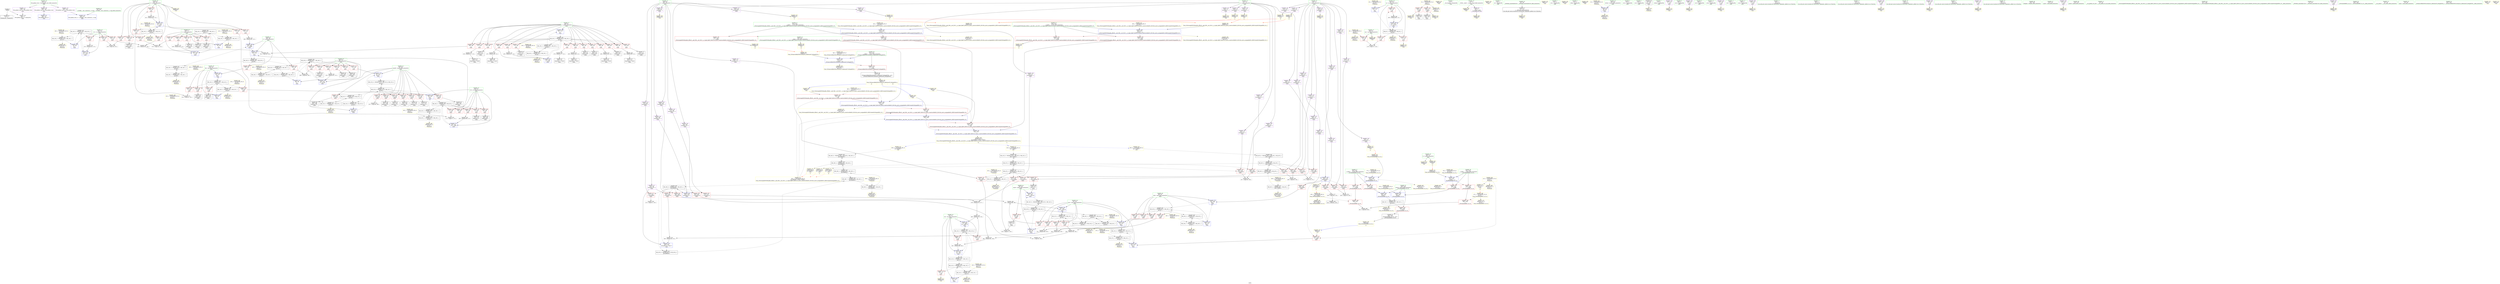 digraph "SVFG" {
	label="SVFG";

	Node0x558c34b3be60 [shape=record,color=grey,label="{NodeID: 0\nNullPtr}"];
	Node0x558c34b3be60 -> Node0x558c34b6d8c0[style=solid];
	Node0x558c34b3be60 -> Node0x558c34b7a700[style=solid];
	Node0x558c34ba3d90 [shape=record,color=black,label="{NodeID: 443\nMR_18V_4 = PHI(MR_18V_5, MR_18V_3, )\npts\{79 \}\n}"];
	Node0x558c34ba3d90 -> Node0x558c34b73f20[style=dashed];
	Node0x558c34ba3d90 -> Node0x558c34b73ff0[style=dashed];
	Node0x558c34ba3d90 -> Node0x558c34b740c0[style=dashed];
	Node0x558c34ba3d90 -> Node0x558c34b7ae80[style=dashed];
	Node0x558c34ba3d90 -> Node0x558c34b99890[style=dashed];
	Node0x558c34b80e40 [shape=record,color=grey,label="{NodeID: 360\n378 = Binary(373, 377, )\n}"];
	Node0x558c34b80e40 -> Node0x558c34b818c0[style=solid];
	Node0x558c34b7bab0 [shape=record,color=blue,label="{NodeID: 277\n94\<--328\nmaxS\<--conv101\nmain\n}"];
	Node0x558c34b7bab0 -> Node0x558c34b9ed90[style=dashed];
	Node0x558c34b6f800 [shape=record,color=red,label="{NodeID: 194\n305\<--88\n\<--x\nmain\n}"];
	Node0x558c34b6f800 -> Node0x558c34b82f40[style=solid];
	Node0x558c34b6c240 [shape=record,color=purple,label="{NodeID: 111\n484\<--28\nllvm.global_ctors_2\<--llvm.global_ctors\nGlob }"];
	Node0x558c34b6c240 -> Node0x558c34b7a700[style=solid];
	Node0x558c34b516b0 [shape=record,color=green,label="{NodeID: 28\n62\<--63\nca\<--ca_field_insensitive\nmain\n}"];
	Node0x558c34b516b0 -> Node0x558c34b72fb0[style=solid];
	Node0x558c34b516b0 -> Node0x558c34b73080[style=solid];
	Node0x558c34b516b0 -> Node0x558c34b73150[style=solid];
	Node0x558c34b516b0 -> Node0x558c34b7a8d0[style=solid];
	Node0x558c34b516b0 -> Node0x558c34b7c200[style=solid];
	Node0x558c34ba7bd0 [shape=record,color=yellow,style=double,label="{NodeID: 471\n38V_1 = ENCHI(MR_38V_0)\npts\{690000 \}\nFun[main]}"];
	Node0x558c34ba7bd0 -> Node0x558c34b9ca90[style=dashed];
	Node0x558c34b75bd0 [shape=record,color=grey,label="{NodeID: 388\n134 = cmp(132, 133, )\n}"];
	Node0x558c34b7d170 [shape=record,color=yellow,style=double,label="{NodeID: 305\nAPARM(100)\nCS[]}"];
	Node0x558c34b70ec0 [shape=record,color=red,label="{NodeID: 222\n247\<--244\n\<--call63\nmain\n}"];
	Node0x558c34b70ec0 -> Node0x558c34b7b0f0[style=solid];
	Node0x558c34b72a00 [shape=record,color=purple,label="{NodeID: 139\n316\<--72\narrayidx96\<--s\nmain\n}"];
	Node0x558c34b72a00 -> Node0x558c34b713a0[style=solid];
	Node0x558c34b6d550 [shape=record,color=green,label="{NodeID: 56\n451\<--452\n__a.addr\<--__a.addr_field_insensitive\n_ZSt3minIxERKT_S2_S2_\n}"];
	Node0x558c34b6d550 -> Node0x558c34b79f80[style=solid];
	Node0x558c34b6d550 -> Node0x558c34b7a050[style=solid];
	Node0x558c34b6d550 -> Node0x558c34b7c6e0[style=solid];
	Node0x558c34ba9f80 [shape=record,color=yellow,style=double,label="{NodeID: 499\nRETMU(32V_2)\npts\{93 \}\nFun[main]}"];
	Node0x558c34b9b690 [shape=record,color=black,label="{NodeID: 416\nMR_30V_2 = PHI(MR_30V_3, MR_30V_1, )\npts\{91 \}\n}"];
	Node0x558c34b9b690 -> Node0x558c34ba2490[style=dashed];
	Node0x558c34b9b690 -> Node0x558c34ba9ea0[style=dashed];
	Node0x558c34b7e7b0 [shape=record,color=yellow,style=double,label="{NodeID: 333\nARet(40)\nCS[]}"];
	Node0x558c34b7a460 [shape=record,color=red,label="{NodeID: 250\n476\<--473\n\<--__t.addr\n_ZSt4moveIRxEONSt16remove_referenceIT_E4typeEOS2_\n}"];
	Node0x558c34b7a460 -> Node0x558c34b6c7a0[style=solid];
	Node0x558c34b740c0 [shape=record,color=red,label="{NodeID: 167\n232\<--78\n\<--i13\nmain\n}"];
	Node0x558c34b740c0 -> Node0x558c34b80240[style=solid];
	Node0x558c34b6eca0 [shape=record,color=black,label="{NodeID: 84\n286\<--285\nidxprom80\<--\nmain\n}"];
	Node0x558c34b663a0 [shape=record,color=green,label="{NodeID: 1\n7\<--1\n__dso_handle\<--dummyObj\nGlob }"];
	Node0x558c34b94e90 [shape=record,color=black,label="{NodeID: 444\nMR_20V_3 = PHI(MR_20V_5, MR_20V_2, )\npts\{81 \}\n}"];
	Node0x558c34b94e90 -> Node0x558c34b7ace0[style=dashed];
	Node0x558c34b94e90 -> Node0x558c34b99d90[style=dashed];
	Node0x558c34b80fc0 [shape=record,color=grey,label="{NodeID: 361\n333 = Binary(332, 115, )\n}"];
	Node0x558c34b80fc0 -> Node0x558c34b7bb80[style=solid];
	Node0x558c34b7bb80 [shape=record,color=blue,label="{NodeID: 278\n96\<--333\nh\<--inc104\nmain\n}"];
	Node0x558c34b7bb80 -> Node0x558c34b93f90[style=dashed];
	Node0x558c34b6f8d0 [shape=record,color=red,label="{NodeID: 195\n397\<--88\n\<--x\nmain\n}"];
	Node0x558c34b6f8d0 -> Node0x558c34b7c130[style=solid];
	Node0x558c34b6c340 [shape=record,color=purple,label="{NodeID: 112\n138\<--68\narrayidx\<--c\nmain\n}"];
	Node0x558c34b6c340 -> Node0x558c34b7cd60[style=solid];
	Node0x558c34b51780 [shape=record,color=green,label="{NodeID: 29\n64\<--65\nn\<--n_field_insensitive\nmain\n}"];
	Node0x558c34b51780 -> Node0x558c34b73220[style=solid];
	Node0x558c34b51780 -> Node0x558c34b732f0[style=solid];
	Node0x558c34b51780 -> Node0x558c34b733c0[style=solid];
	Node0x558c34b51780 -> Node0x558c34b73490[style=solid];
	Node0x558c34b51780 -> Node0x558c34b73560[style=solid];
	Node0x558c34b51780 -> Node0x558c34b73630[style=solid];
	Node0x558c34b51780 -> Node0x558c34b73700[style=solid];
	Node0x558c34b51780 -> Node0x558c34b737d0[style=solid];
	Node0x558c34b51780 -> Node0x558c34b7b020[style=solid];
	Node0x558c34b51780 -> Node0x558c34b7dc00[style=solid];
	Node0x558c34ba7cb0 [shape=record,color=yellow,style=double,label="{NodeID: 472\n40V_1 = ENCHI(MR_40V_0)\npts\{710000 \}\nFun[main]}"];
	Node0x558c34ba7cb0 -> Node0x558c34b9cf90[style=dashed];
	Node0x558c34b75d50 [shape=record,color=grey,label="{NodeID: 389\n461 = cmp(458, 460, )\n}"];
	Node0x558c34b7d240 [shape=record,color=yellow,style=double,label="{NodeID: 306\nAPARM(4)\nCS[]}"];
	Node0x558c34b70f90 [shape=record,color=red,label="{NodeID: 223\n258\<--257\n\<--arrayidx67\nmain\n}"];
	Node0x558c34b70f90 -> Node0x558c34b827c0[style=solid];
	Node0x558c34b72ad0 [shape=record,color=purple,label="{NodeID: 140\n326\<--72\narrayidx100\<--s\nmain\n}"];
	Node0x558c34b72ad0 -> Node0x558c34b71470[style=solid];
	Node0x558c34b6d620 [shape=record,color=green,label="{NodeID: 57\n453\<--454\n__b.addr\<--__b.addr_field_insensitive\n_ZSt3minIxERKT_S2_S2_\n}"];
	Node0x558c34b6d620 -> Node0x558c34b7a120[style=solid];
	Node0x558c34b6d620 -> Node0x558c34b7a1f0[style=solid];
	Node0x558c34b6d620 -> Node0x558c34b7c7b0[style=solid];
	Node0x558c34baa060 [shape=record,color=yellow,style=double,label="{NodeID: 500\nRETMU(34V_2)\npts\{95 \}\nFun[main]}"];
	Node0x558c34b9bb90 [shape=record,color=black,label="{NodeID: 417\nMR_32V_2 = PHI(MR_32V_3, MR_32V_1, )\npts\{93 \}\n}"];
	Node0x558c34b9bb90 -> Node0x558c34ba2990[style=dashed];
	Node0x558c34b9bb90 -> Node0x558c34ba9f80[style=dashed];
	Node0x558c34b7e840 [shape=record,color=yellow,style=double,label="{NodeID: 334\nARet(123)\nCS[]}"];
	Node0x558c34b7a530 [shape=record,color=blue,label="{NodeID: 251\n482\<--29\nllvm.global_ctors_0\<--\nGlob }"];
	Node0x558c34b74190 [shape=record,color=red,label="{NodeID: 168\n160\<--80\n\<--j\nmain\n}"];
	Node0x558c34b74190 -> Node0x558c34b830c0[style=solid];
	Node0x558c34b6ed70 [shape=record,color=black,label="{NodeID: 85\n309\<--308\nidxprom91\<--\nmain\n}"];
	Node0x558c34b3c7c0 [shape=record,color=green,label="{NodeID: 2\n8\<--1\n.str\<--dummyObj\nGlob }"];
	Node0x558c34b95390 [shape=record,color=black,label="{NodeID: 445\nMR_38V_3 = PHI(MR_38V_4, MR_38V_2, )\npts\{690000 \}\n}"];
	Node0x558c34b95390 -> Node0x558c34b9f790[style=dashed];
	Node0x558c34b95390 -> Node0x558c34ba3890[style=dashed];
	Node0x558c34b81140 [shape=record,color=grey,label="{NodeID: 362\n266 = Binary(265, 115, )\n}"];
	Node0x558c34b81140 -> Node0x558c34b7b360[style=solid];
	Node0x558c34b7bc50 [shape=record,color=blue,label="{NodeID: 279\n354\<--356\narrayidx116\<--sub117\nmain\n}"];
	Node0x558c34b7bc50 -> Node0x558c34b9e390[style=dashed];
	Node0x558c34b6f9a0 [shape=record,color=red,label="{NodeID: 196\n271\<--90\n\<--j70\nmain\n}"];
	Node0x558c34b6f9a0 -> Node0x558c34b82dc0[style=solid];
	Node0x558c34b6c410 [shape=record,color=purple,label="{NodeID: 113\n202\<--68\narrayidx40\<--c\nmain\n}"];
	Node0x558c34b6c410 -> Node0x558c34b7d580[style=solid];
	Node0x558c34b51850 [shape=record,color=green,label="{NodeID: 30\n66\<--67\nk\<--k_field_insensitive\nmain\n}"];
	Node0x558c34b51850 -> Node0x558c34b7dcd0[style=solid];
	Node0x558c34b51850 -> Node0x558c34b7e280[style=solid];
	Node0x558c34ba7d90 [shape=record,color=yellow,style=double,label="{NodeID: 473\n42V_1 = ENCHI(MR_42V_0)\npts\{730000 \}\nFun[main]}"];
	Node0x558c34ba7d90 -> Node0x558c34b9d490[style=dashed];
	Node0x558c34b75ed0 [shape=record,color=grey,label="{NodeID: 390\n320 = cmp(317, 319, )\n}"];
	Node0x558c34b7d310 [shape=record,color=yellow,style=double,label="{NodeID: 307\nAPARM(41)\nCS[]}"];
	Node0x558c34b71060 [shape=record,color=red,label="{NodeID: 224\n278\<--277\n\<--arrayidx75\nmain\n}"];
	Node0x558c34b71060 -> Node0x558c34b82ac0[style=solid];
	Node0x558c34b72ba0 [shape=record,color=purple,label="{NodeID: 141\n360\<--72\narrayidx119\<--s\nmain\n}"];
	Node0x558c34b72ba0 -> Node0x558c34b795c0[style=solid];
	Node0x558c34b6d6f0 [shape=record,color=green,label="{NodeID: 58\n473\<--474\n__t.addr\<--__t.addr_field_insensitive\n_ZSt4moveIRxEONSt16remove_referenceIT_E4typeEOS2_\n}"];
	Node0x558c34b6d6f0 -> Node0x558c34b7a460[style=solid];
	Node0x558c34b6d6f0 -> Node0x558c34b7ca20[style=solid];
	Node0x558c34baa140 [shape=record,color=yellow,style=double,label="{NodeID: 501\nRETMU(36V_2)\npts\{97 \}\nFun[main]}"];
	Node0x558c34b9c090 [shape=record,color=black,label="{NodeID: 418\nMR_34V_2 = PHI(MR_34V_3, MR_34V_1, )\npts\{95 \}\n}"];
	Node0x558c34b9c090 -> Node0x558c34ba2e90[style=dashed];
	Node0x558c34b9c090 -> Node0x558c34baa060[style=dashed];
	Node0x558c34b7e8d0 [shape=record,color=yellow,style=double,label="{NodeID: 335\nARet(127)\nCS[]}"];
	Node0x558c34b7a600 [shape=record,color=blue,label="{NodeID: 252\n483\<--30\nllvm.global_ctors_1\<--_GLOBAL__sub_I_liymouse_1_0.cpp\nGlob }"];
	Node0x558c34b74260 [shape=record,color=red,label="{NodeID: 169\n166\<--80\n\<--j\nmain\n}"];
	Node0x558c34b74260 -> Node0x558c34b815c0[style=solid];
	Node0x558c34b6ee40 [shape=record,color=black,label="{NodeID: 86\n315\<--314\nidxprom95\<--\nmain\n}"];
	Node0x558c34b41a50 [shape=record,color=green,label="{NodeID: 3\n10\<--1\n.str.1\<--dummyObj\nGlob }"];
	Node0x558c34b95480 [shape=record,color=black,label="{NodeID: 446\nMR_40V_3 = PHI(MR_40V_4, MR_40V_2, )\npts\{710000 \}\n}"];
	Node0x558c34b95480 -> Node0x558c34b7af50[style=dashed];
	Node0x558c34b95480 -> Node0x558c34b9fc90[style=dashed];
	Node0x558c34b812c0 [shape=record,color=grey,label="{NodeID: 363\n178 = Binary(177, 115, )\n}"];
	Node0x558c34b812c0 -> Node0x558c34b6e140[style=solid];
	Node0x558c34b7bd20 [shape=record,color=blue,label="{NodeID: 280\n74\<--367\nres\<--add\nmain\n}"];
	Node0x558c34b7bd20 -> Node0x558c34b9de90[style=dashed];
	Node0x558c34b6fa70 [shape=record,color=red,label="{NodeID: 197\n275\<--90\n\<--j70\nmain\n}"];
	Node0x558c34b6fa70 -> Node0x558c34b6eb00[style=solid];
	Node0x558c34b6c4e0 [shape=record,color=purple,label="{NodeID: 114\n205\<--68\narrayidx42\<--c\nmain\n}"];
	Node0x558c34b6c4e0 -> Node0x558c34b7d650[style=solid];
	Node0x558c34b51920 [shape=record,color=green,label="{NodeID: 31\n68\<--69\nc\<--c_field_insensitive\nmain\n}"];
	Node0x558c34b51920 -> Node0x558c34b6c340[style=solid];
	Node0x558c34b51920 -> Node0x558c34b6c410[style=solid];
	Node0x558c34b51920 -> Node0x558c34b6c4e0[style=solid];
	Node0x558c34b51920 -> Node0x558c34b71680[style=solid];
	Node0x558c34b51920 -> Node0x558c34b71750[style=solid];
	Node0x558c34b51920 -> Node0x558c34b71820[style=solid];
	Node0x558c34b51920 -> Node0x558c34b718f0[style=solid];
	Node0x558c34b51920 -> Node0x558c34b719c0[style=solid];
	Node0x558c34b51920 -> Node0x558c34b71a90[style=solid];
	Node0x558c34ba7e70 [shape=record,color=yellow,style=double,label="{NodeID: 474\n44V_1 = ENCHI(MR_44V_0)\npts\{423 \}\nFun[_ZSt4swapIxENSt9enable_ifIXsr6__and_ISt6__not_ISt15__is_tuple_likeIT_EESt21is_move_constructibleIS3_ESt18is_move_assignableIS3_EEE5valueEvE4typeERS3_SC_]}"];
	Node0x558c34ba7e70 -> Node0x558c34b7c2d0[style=dashed];
	Node0x558c34b93590 [shape=record,color=black,label="{NodeID: 391\nMR_32V_6 = PHI(MR_32V_8, MR_32V_5, )\npts\{93 \}\n}"];
	Node0x558c34b93590 -> Node0x558c34b6fdb0[style=dashed];
	Node0x558c34b93590 -> Node0x558c34b6fe80[style=dashed];
	Node0x558c34b93590 -> Node0x558c34b6ff50[style=dashed];
	Node0x558c34b93590 -> Node0x558c34b70020[style=dashed];
	Node0x558c34b93590 -> Node0x558c34b700f0[style=dashed];
	Node0x558c34b93590 -> Node0x558c34b701c0[style=dashed];
	Node0x558c34b93590 -> Node0x558c34b70290[style=dashed];
	Node0x558c34b93590 -> Node0x558c34b70360[style=dashed];
	Node0x558c34b93590 -> Node0x558c34b7b9e0[style=dashed];
	Node0x558c34b93590 -> Node0x558c34b95790[style=dashed];
	Node0x558c34b93590 -> Node0x558c34b9e890[style=dashed];
	Node0x558c34b93590 -> Node0x558c34ba2990[style=dashed];
	Node0x558c34b7d3e0 [shape=record,color=yellow,style=double,label="{NodeID: 308\nAPARM(39)\nCS[]}"];
	Node0x558c34b71130 [shape=record,color=red,label="{NodeID: 225\n282\<--281\n\<--arrayidx77\nmain\n}"];
	Node0x558c34b71130 -> Node0x558c34b82ac0[style=solid];
	Node0x558c34b72c70 [shape=record,color=purple,label="{NodeID: 142\n376\<--72\narrayidx124\<--s\nmain\n}"];
	Node0x558c34b72c70 -> Node0x558c34b79760[style=solid];
	Node0x558c34b6d7c0 [shape=record,color=green,label="{NodeID: 59\n30\<--478\n_GLOBAL__sub_I_liymouse_1_0.cpp\<--_GLOBAL__sub_I_liymouse_1_0.cpp_field_insensitive\n}"];
	Node0x558c34b6d7c0 -> Node0x558c34b7a600[style=solid];
	Node0x558c34baa220 [shape=record,color=yellow,style=double,label="{NodeID: 502\nRETMU(38V_2)\npts\{690000 \}\nFun[main]}"];
	Node0x558c34b9c590 [shape=record,color=black,label="{NodeID: 419\nMR_36V_2 = PHI(MR_36V_3, MR_36V_1, )\npts\{97 \}\n}"];
	Node0x558c34b9c590 -> Node0x558c34ba3390[style=dashed];
	Node0x558c34b9c590 -> Node0x558c34baa140[style=dashed];
	Node0x558c34b7e960 [shape=record,color=yellow,style=double,label="{NodeID: 336\nARet(402)\nCS[]}"];
	Node0x558c34b7a700 [shape=record,color=blue, style = dotted,label="{NodeID: 253\n484\<--3\nllvm.global_ctors_2\<--dummyVal\nGlob }"];
	Node0x558c34b74330 [shape=record,color=red,label="{NodeID: 170\n171\<--80\n\<--j\nmain\n}"];
	Node0x558c34b74330 -> Node0x558c34b6e070[style=solid];
	Node0x558c34b6ef10 [shape=record,color=black,label="{NodeID: 87\n319\<--318\nconv\<--\nmain\n}"];
	Node0x558c34b6ef10 -> Node0x558c34b75ed0[style=solid];
	Node0x558c34b41ae0 [shape=record,color=green,label="{NodeID: 4\n12\<--1\nstdin\<--dummyObj\nGlob }"];
	Node0x558c34b95570 [shape=record,color=black,label="{NodeID: 447\nMR_42V_3 = PHI(MR_42V_4, MR_42V_2, )\npts\{730000 \}\n}"];
	Node0x558c34b95570 -> Node0x558c34b713a0[style=dashed];
	Node0x558c34b95570 -> Node0x558c34b71470[style=dashed];
	Node0x558c34b95570 -> Node0x558c34b795c0[style=dashed];
	Node0x558c34b95570 -> Node0x558c34b79760[style=dashed];
	Node0x558c34b95570 -> Node0x558c34b9d490[style=dashed];
	Node0x558c34b95570 -> Node0x558c34ba0190[style=dashed];
	Node0x558c34b81440 [shape=record,color=grey,label="{NodeID: 364\n210 = Binary(209, 115, )\n}"];
	Node0x558c34b81440 -> Node0x558c34b6e620[style=solid];
	Node0x558c34b7bdf0 [shape=record,color=blue,label="{NodeID: 281\n74\<--380\nres\<--add126\nmain\n}"];
	Node0x558c34b7bdf0 -> Node0x558c34b94990[style=dashed];
	Node0x558c34b6fb40 [shape=record,color=red,label="{NodeID: 198\n285\<--90\n\<--j70\nmain\n}"];
	Node0x558c34b6fb40 -> Node0x558c34b6eca0[style=solid];
	Node0x558c34b71680 [shape=record,color=purple,label="{NodeID: 115\n310\<--68\narrayidx92\<--c\nmain\n}"];
	Node0x558c34b71680 -> Node0x558c34b712d0[style=solid];
	Node0x558c34b519f0 [shape=record,color=green,label="{NodeID: 32\n70\<--71\nt\<--t_field_insensitive\nmain\n}"];
	Node0x558c34b519f0 -> Node0x558c34b71b60[style=solid];
	Node0x558c34b519f0 -> Node0x558c34b71c30[style=solid];
	Node0x558c34b519f0 -> Node0x558c34b71d00[style=solid];
	Node0x558c34b519f0 -> Node0x558c34b71dd0[style=solid];
	Node0x558c34b519f0 -> Node0x558c34b71ea0[style=solid];
	Node0x558c34b519f0 -> Node0x558c34b71f70[style=solid];
	Node0x558c34b519f0 -> Node0x558c34b72040[style=solid];
	Node0x558c34b519f0 -> Node0x558c34b72110[style=solid];
	Node0x558c34b519f0 -> Node0x558c34b721e0[style=solid];
	Node0x558c34b519f0 -> Node0x558c34b722b0[style=solid];
	Node0x558c34b519f0 -> Node0x558c34b72380[style=solid];
	Node0x558c34b519f0 -> Node0x558c34b72450[style=solid];
	Node0x558c34b519f0 -> Node0x558c34b72520[style=solid];
	Node0x558c34ba7f80 [shape=record,color=yellow,style=double,label="{NodeID: 475\n46V_1 = ENCHI(MR_46V_0)\npts\{425 \}\nFun[_ZSt4swapIxENSt9enable_ifIXsr6__and_ISt6__not_ISt15__is_tuple_likeIT_EESt21is_move_constructibleIS3_ESt18is_move_assignableIS3_EEE5valueEvE4typeERS3_SC_]}"];
	Node0x558c34ba7f80 -> Node0x558c34b7c3a0[style=dashed];
	Node0x558c34b93a90 [shape=record,color=black,label="{NodeID: 392\nMR_34V_6 = PHI(MR_34V_8, MR_34V_5, )\npts\{95 \}\n}"];
	Node0x558c34b93a90 -> Node0x558c34b70430[style=dashed];
	Node0x558c34b93a90 -> Node0x558c34b7bab0[style=dashed];
	Node0x558c34b93a90 -> Node0x558c34b95c90[style=dashed];
	Node0x558c34b93a90 -> Node0x558c34b9ed90[style=dashed];
	Node0x558c34b93a90 -> Node0x558c34ba2e90[style=dashed];
	Node0x558c34b7d4b0 [shape=record,color=yellow,style=double,label="{NodeID: 309\nAPARM(7)\nCS[]}"];
	Node0x558c34b71200 [shape=record,color=red,label="{NodeID: 226\n288\<--287\n\<--arrayidx81\nmain\n}"];
	Node0x558c34b71200 -> Node0x558c34b7b500[style=solid];
	Node0x558c34b72d40 [shape=record,color=red,label="{NodeID: 143\n100\<--12\n\<--stdin\nmain\n}"];
	Node0x558c34b72d40 -> Node0x558c34b6db90[style=solid];
	Node0x558c34b72d40 -> Node0x558c34b7d170[style=solid];
	Node0x558c34b6d8c0 [shape=record,color=black,label="{NodeID: 60\n2\<--3\ndummyVal\<--dummyVal\n}"];
	Node0x558c34baa300 [shape=record,color=yellow,style=double,label="{NodeID: 503\nRETMU(40V_2)\npts\{710000 \}\nFun[main]}"];
	Node0x558c34b9ca90 [shape=record,color=black,label="{NodeID: 420\nMR_38V_2 = PHI(MR_38V_7, MR_38V_1, )\npts\{690000 \}\n}"];
	Node0x558c34b9ca90 -> Node0x558c34b95390[style=dashed];
	Node0x558c34b9ca90 -> Node0x558c34baa220[style=dashed];
	Node0x558c34b7e9f0 [shape=record,color=yellow,style=double,label="{NodeID: 337\nARet(244)\nCS[]}"];
	Node0x558c34b7e9f0 -> Node0x558c34b70ec0[style=solid];
	Node0x558c34b7a800 [shape=record,color=blue,label="{NodeID: 254\n58\<--99\nretval\<--\nmain\n}"];
	Node0x558c34b7a800 -> Node0x558c34ba9340[style=dashed];
	Node0x558c34b74400 [shape=record,color=red,label="{NodeID: 171\n177\<--80\n\<--j\nmain\n}"];
	Node0x558c34b74400 -> Node0x558c34b812c0[style=solid];
	Node0x558c34b6efe0 [shape=record,color=black,label="{NodeID: 88\n325\<--324\nidxprom99\<--\nmain\n}"];
	Node0x558c34b42740 [shape=record,color=green,label="{NodeID: 5\n13\<--1\n.str.2\<--dummyObj\nGlob }"];
	Node0x558c3486e850 [shape=record,color=yellow,style=double,label="{NodeID: 448\n12V_1 = ENCHI(MR_12V_0)\npts\{67 \}\nFun[_ZSt3minIxERKT_S2_S2_]}"];
	Node0x558c3486e850 -> Node0x558c34b7a390[style=dashed];
	Node0x558c3486e850 -> Node0x558c34ba8390[style=dashed];
	Node0x558c34b815c0 [shape=record,color=grey,label="{NodeID: 365\n167 = Binary(166, 115, )\n}"];
	Node0x558c34b815c0 -> Node0x558c34b6dfa0[style=solid];
	Node0x558c34b7bec0 [shape=record,color=blue,label="{NodeID: 282\n82\<--387\nnow\<--sub129\nmain\n}"];
	Node0x558c34b7bec0 -> Node0x558c34b956a0[style=dashed];
	Node0x558c34b6fc10 [shape=record,color=red,label="{NodeID: 199\n290\<--90\n\<--j70\nmain\n}"];
	Node0x558c34b6fc10 -> Node0x558c34b7b5d0[style=solid];
	Node0x558c34b71750 [shape=record,color=purple,label="{NodeID: 116\n342\<--68\narrayidx110\<--c\nmain\n}"];
	Node0x558c34b71750 -> Node0x558c34b71540[style=solid];
	Node0x558c34b51ac0 [shape=record,color=green,label="{NodeID: 33\n72\<--73\ns\<--s_field_insensitive\nmain\n}"];
	Node0x558c34b51ac0 -> Node0x558c34b725f0[style=solid];
	Node0x558c34b51ac0 -> Node0x558c34b726c0[style=solid];
	Node0x558c34b51ac0 -> Node0x558c34b72790[style=solid];
	Node0x558c34b51ac0 -> Node0x558c34b72860[style=solid];
	Node0x558c34b51ac0 -> Node0x558c34b72930[style=solid];
	Node0x558c34b51ac0 -> Node0x558c34b72a00[style=solid];
	Node0x558c34b51ac0 -> Node0x558c34b72ad0[style=solid];
	Node0x558c34b51ac0 -> Node0x558c34b72ba0[style=solid];
	Node0x558c34b51ac0 -> Node0x558c34b72c70[style=solid];
	Node0x558c34ba8060 [shape=record,color=yellow,style=double,label="{NodeID: 476\n48V_1 = ENCHI(MR_48V_0)\npts\{427 \}\nFun[_ZSt4swapIxENSt9enable_ifIXsr6__and_ISt6__not_ISt15__is_tuple_likeIT_EESt21is_move_constructibleIS3_ESt18is_move_assignableIS3_EEE5valueEvE4typeERS3_SC_]}"];
	Node0x558c34ba8060 -> Node0x558c34b79c40[style=dashed];
	Node0x558c34ba8060 -> Node0x558c34b7c470[style=dashed];
	Node0x558c34b93f90 [shape=record,color=black,label="{NodeID: 393\nMR_36V_6 = PHI(MR_36V_7, MR_36V_5, )\npts\{97 \}\n}"];
	Node0x558c34b93f90 -> Node0x558c34b70500[style=dashed];
	Node0x558c34b93f90 -> Node0x558c34b705d0[style=dashed];
	Node0x558c34b93f90 -> Node0x558c34b706a0[style=dashed];
	Node0x558c34b93f90 -> Node0x558c34b70770[style=dashed];
	Node0x558c34b93f90 -> Node0x558c34b70840[style=dashed];
	Node0x558c34b93f90 -> Node0x558c34b70910[style=dashed];
	Node0x558c34b93f90 -> Node0x558c34b7bb80[style=dashed];
	Node0x558c34b93f90 -> Node0x558c34b96190[style=dashed];
	Node0x558c34b93f90 -> Node0x558c34ba3390[style=dashed];
	Node0x558c34b7d580 [shape=record,color=yellow,style=double,label="{NodeID: 310\nAPARM(202)\nCS[]|{<s0>9}}"];
	Node0x558c34b7d580:s0 -> Node0x558c34b7eea0[style=solid,color=red];
	Node0x558c34b712d0 [shape=record,color=red,label="{NodeID: 227\n311\<--310\n\<--arrayidx92\nmain\n}"];
	Node0x558c34b712d0 -> Node0x558c34b82c40[style=solid];
	Node0x558c34b72e10 [shape=record,color=red,label="{NodeID: 144\n106\<--17\n\<--stdout\nmain\n}"];
	Node0x558c34b72e10 -> Node0x558c34b6dc60[style=solid];
	Node0x558c34b72e10 -> Node0x558c34b7d8c0[style=solid];
	Node0x558c34b6d9c0 [shape=record,color=black,label="{NodeID: 61\n41\<--42\n\<--_ZNSt8ios_base4InitD1Ev\nCan only get source location for instruction, argument, global var or function.}"];
	Node0x558c34b6d9c0 -> Node0x558c34b7d310[style=solid];
	Node0x558c34baa3e0 [shape=record,color=yellow,style=double,label="{NodeID: 504\nRETMU(42V_2)\npts\{730000 \}\nFun[main]}"];
	Node0x558c34b9cf90 [shape=record,color=black,label="{NodeID: 421\nMR_40V_2 = PHI(MR_40V_7, MR_40V_1, )\npts\{710000 \}\n}"];
	Node0x558c34b9cf90 -> Node0x558c34b95480[style=dashed];
	Node0x558c34b9cf90 -> Node0x558c34baa300[style=dashed];
	Node0x558c34b7ea80 [shape=record,color=yellow,style=double,label="{NodeID: 338\nARet(431)\nCS[]}"];
	Node0x558c34b7ea80 -> Node0x558c34b79c40[style=solid];
	Node0x558c34b7a8d0 [shape=record,color=blue,label="{NodeID: 255\n62\<--115\nca\<--\nmain\n}"];
	Node0x558c34b7a8d0 -> Node0x558c34b98490[style=dashed];
	Node0x558c34b744d0 [shape=record,color=red,label="{NodeID: 172\n182\<--80\n\<--j\nmain\n}"];
	Node0x558c34b744d0 -> Node0x558c34b6e210[style=solid];
	Node0x558c34b6f0b0 [shape=record,color=black,label="{NodeID: 89\n328\<--327\nconv101\<--\nmain\n}"];
	Node0x558c34b6f0b0 -> Node0x558c34b7bab0[style=solid];
	Node0x558c34b42800 [shape=record,color=green,label="{NodeID: 6\n15\<--1\n.str.3\<--dummyObj\nGlob }"];
	Node0x558c349a6370 [shape=record,color=yellow,style=double,label="{NodeID: 449\n53V_1 = ENCHI(MR_53V_0)\npts\{450 \}\nFun[_ZSt3minIxERKT_S2_S2_]}"];
	Node0x558c349a6370 -> Node0x558c34b7c880[style=dashed];
	Node0x558c349a6370 -> Node0x558c34b7c950[style=dashed];
	Node0x558c34b81740 [shape=record,color=grey,label="{NodeID: 366\n405 = Binary(404, 115, )\n}"];
	Node0x558c34b81740 -> Node0x558c34b7c200[style=solid];
	Node0x558c34b7bf90 [shape=record,color=blue,label="{NodeID: 283\n391\<--129\narrayidx131\<--\nmain\n}"];
	Node0x558c34b7bf90 -> Node0x558c34b96690[style=dashed];
	Node0x558c34b6fce0 [shape=record,color=red,label="{NodeID: 200\n294\<--90\n\<--j70\nmain\n}"];
	Node0x558c34b6fce0 -> Node0x558c34b80840[style=solid];
	Node0x558c34b71820 [shape=record,color=purple,label="{NodeID: 117\n354\<--68\narrayidx116\<--c\nmain\n}"];
	Node0x558c34b71820 -> Node0x558c34b79530[style=solid];
	Node0x558c34b71820 -> Node0x558c34b7bc50[style=solid];
	Node0x558c34b51b90 [shape=record,color=green,label="{NodeID: 34\n74\<--75\nres\<--res_field_insensitive\nmain\n}"];
	Node0x558c34b51b90 -> Node0x558c34b738a0[style=solid];
	Node0x558c34b51b90 -> Node0x558c34b73970[style=solid];
	Node0x558c34b51b90 -> Node0x558c34b73a40[style=solid];
	Node0x558c34b51b90 -> Node0x558c34b7a9a0[style=solid];
	Node0x558c34b51b90 -> Node0x558c34b7bd20[style=solid];
	Node0x558c34b51b90 -> Node0x558c34b7bdf0[style=solid];
	Node0x558c34ba8140 [shape=record,color=yellow,style=double,label="{NodeID: 477\n50V_1 = ENCHI(MR_50V_0)\npts\{690000 710000 730000 \}\nFun[_ZSt4swapIxENSt9enable_ifIXsr6__and_ISt6__not_ISt15__is_tuple_likeIT_EESt21is_move_constructibleIS3_ESt18is_move_assignableIS3_EEE5valueEvE4typeERS3_SC_]}"];
	Node0x558c34ba8140 -> Node0x558c34b79c40[style=dashed];
	Node0x558c34ba8140 -> Node0x558c34b79d10[style=dashed];
	Node0x558c34ba8140 -> Node0x558c34b7c540[style=dashed];
	Node0x558c34b94490 [shape=record,color=black,label="{NodeID: 394\nMR_16V_4 = PHI(MR_16V_5, MR_16V_3, )\npts\{77 \}\n}"];
	Node0x558c34b94490 -> Node0x558c34b73b10[style=dashed];
	Node0x558c34b94490 -> Node0x558c34b73be0[style=dashed];
	Node0x558c34b94490 -> Node0x558c34b73cb0[style=dashed];
	Node0x558c34b94490 -> Node0x558c34b73d80[style=dashed];
	Node0x558c34b94490 -> Node0x558c34b73e50[style=dashed];
	Node0x558c34b94490 -> Node0x558c34b7ab40[style=dashed];
	Node0x558c34b94490 -> Node0x558c34b99390[style=dashed];
	Node0x558c34b7d650 [shape=record,color=yellow,style=double,label="{NodeID: 311\nAPARM(205)\nCS[]|{<s0>9}}"];
	Node0x558c34b7d650:s0 -> Node0x558c34b7eff0[style=solid,color=red];
	Node0x558c34b713a0 [shape=record,color=red,label="{NodeID: 228\n317\<--316\n\<--arrayidx96\nmain\n}"];
	Node0x558c34b713a0 -> Node0x558c34b75ed0[style=solid];
	Node0x558c34b72ee0 [shape=record,color=red,label="{NodeID: 145\n118\<--60\n\<--cas\nmain\n}"];
	Node0x558c34b72ee0 -> Node0x558c34b75a50[style=solid];
	Node0x558c34b6dac0 [shape=record,color=black,label="{NodeID: 62\n57\<--99\nmain_ret\<--\nmain\n}"];
	Node0x558c34b6dac0 -> Node0x558c34b7f760[style=solid];
	Node0x558c34baa4c0 [shape=record,color=yellow,style=double,label="{NodeID: 505\nRETMU(44V_2)\npts\{423 \}\nFun[_ZSt4swapIxENSt9enable_ifIXsr6__and_ISt6__not_ISt15__is_tuple_likeIT_EESt21is_move_constructibleIS3_ESt18is_move_assignableIS3_EEE5valueEvE4typeERS3_SC_]}"];
	Node0x558c34b9d490 [shape=record,color=black,label="{NodeID: 422\nMR_42V_2 = PHI(MR_42V_3, MR_42V_1, )\npts\{730000 \}\n}"];
	Node0x558c34b9d490 -> Node0x558c34b95570[style=dashed];
	Node0x558c34b9d490 -> Node0x558c34baa3e0[style=dashed];
	Node0x558c34b7eb10 [shape=record,color=yellow,style=double,label="{NodeID: 339\nARet(437)\nCS[]}"];
	Node0x558c34b7eb10 -> Node0x558c34b79d10[style=solid];
	Node0x558c34b7a9a0 [shape=record,color=blue,label="{NodeID: 256\n74\<--129\nres\<--\nmain\n}"];
	Node0x558c34b7a9a0 -> Node0x558c34ba0b90[style=dashed];
	Node0x558c34b745a0 [shape=record,color=red,label="{NodeID: 173\n188\<--80\n\<--j\nmain\n}"];
	Node0x558c34b745a0 -> Node0x558c34b81ec0[style=solid];
	Node0x558c34b6f180 [shape=record,color=black,label="{NodeID: 90\n341\<--340\nidxprom109\<--\nmain\n}"];
	Node0x558c34b428c0 [shape=record,color=green,label="{NodeID: 7\n17\<--1\nstdout\<--dummyObj\nGlob }"];
	Node0x558c34ba6940 [shape=record,color=yellow,style=double,label="{NodeID: 450\n55V_1 = ENCHI(MR_55V_0)\npts\{452 \}\nFun[_ZSt3minIxERKT_S2_S2_]}"];
	Node0x558c34ba6940 -> Node0x558c34b7c6e0[style=dashed];
	Node0x558c34b818c0 [shape=record,color=grey,label="{NodeID: 367\n380 = Binary(379, 378, )\n}"];
	Node0x558c34b818c0 -> Node0x558c34b7bdf0[style=solid];
	Node0x558c34b7c060 [shape=record,color=blue,label="{NodeID: 284\n82\<--395\nnow\<--\nmain\n}"];
	Node0x558c34b7c060 -> Node0x558c34ba1090[style=dashed];
	Node0x558c34b6fdb0 [shape=record,color=red,label="{NodeID: 201\n336\<--92\n\<--maxId\nmain\n}"];
	Node0x558c34b6fdb0 -> Node0x558c34b82940[style=solid];
	Node0x558c34b718f0 [shape=record,color=purple,label="{NodeID: 118\n372\<--68\narrayidx122\<--c\nmain\n}"];
	Node0x558c34b718f0 -> Node0x558c34b79690[style=solid];
	Node0x558c34b51c60 [shape=record,color=green,label="{NodeID: 35\n76\<--77\ni\<--i_field_insensitive\nmain\n}"];
	Node0x558c34b51c60 -> Node0x558c34b73b10[style=solid];
	Node0x558c34b51c60 -> Node0x558c34b73be0[style=solid];
	Node0x558c34b51c60 -> Node0x558c34b73cb0[style=solid];
	Node0x558c34b51c60 -> Node0x558c34b73d80[style=solid];
	Node0x558c34b51c60 -> Node0x558c34b73e50[style=solid];
	Node0x558c34b51c60 -> Node0x558c34b7aa70[style=solid];
	Node0x558c34b51c60 -> Node0x558c34b7ab40[style=solid];
	Node0x558c34ba8280 [shape=record,color=yellow,style=double,label="{NodeID: 478\n60V_1 = ENCHI(MR_60V_0)\npts\{474 \}\nFun[_ZSt4moveIRxEONSt16remove_referenceIT_E4typeEOS2_]}"];
	Node0x558c34ba8280 -> Node0x558c34b7ca20[style=dashed];
	Node0x558c34b94990 [shape=record,color=black,label="{NodeID: 395\nMR_14V_5 = PHI(MR_14V_4, MR_14V_8, )\npts\{75 \}\n}"];
	Node0x558c34b94990 -> Node0x558c34b738a0[style=dashed];
	Node0x558c34b94990 -> Node0x558c34b73970[style=dashed];
	Node0x558c34b94990 -> Node0x558c34b7bd20[style=dashed];
	Node0x558c34b94990 -> Node0x558c34b7bdf0[style=dashed];
	Node0x558c34b94990 -> Node0x558c34b9de90[style=dashed];
	Node0x558c34b7d720 [shape=record,color=yellow,style=double,label="{NodeID: 312\nAPARM(107)\nCS[]}"];
	Node0x558c34b71470 [shape=record,color=red,label="{NodeID: 229\n327\<--326\n\<--arrayidx100\nmain\n}"];
	Node0x558c34b71470 -> Node0x558c34b6f0b0[style=solid];
	Node0x558c34b72fb0 [shape=record,color=red,label="{NodeID: 146\n117\<--62\n\<--ca\nmain\n}"];
	Node0x558c34b72fb0 -> Node0x558c34b75a50[style=solid];
	Node0x558c34b6db90 [shape=record,color=black,label="{NodeID: 63\n103\<--100\ncall\<--\nmain\n}"];
	Node0x558c34baa5d0 [shape=record,color=yellow,style=double,label="{NodeID: 506\nRETMU(46V_2)\npts\{425 \}\nFun[_ZSt4swapIxENSt9enable_ifIXsr6__and_ISt6__not_ISt15__is_tuple_likeIT_EESt21is_move_constructibleIS3_ESt18is_move_assignableIS3_EEE5valueEvE4typeERS3_SC_]}"];
	Node0x558c34b9d990 [shape=record,color=black,label="{NodeID: 423\nMR_30V_5 = PHI(MR_30V_6, MR_30V_4, )\npts\{91 \}\n}"];
	Node0x558c34b9d990 -> Node0x558c34b6f9a0[style=dashed];
	Node0x558c34b9d990 -> Node0x558c34b6fa70[style=dashed];
	Node0x558c34b9d990 -> Node0x558c34b6fb40[style=dashed];
	Node0x558c34b9d990 -> Node0x558c34b6fc10[style=dashed];
	Node0x558c34b9d990 -> Node0x558c34b6fce0[style=dashed];
	Node0x558c34b9d990 -> Node0x558c34b7b6a0[style=dashed];
	Node0x558c34b9d990 -> Node0x558c34ba2490[style=dashed];
	Node0x558c34b7eba0 [shape=record,color=yellow,style=double,label="{NodeID: 340\nARet(441)\nCS[]}"];
	Node0x558c34b7eba0 -> Node0x558c34b79de0[style=solid];
	Node0x558c34b7aa70 [shape=record,color=blue,label="{NodeID: 257\n76\<--99\ni\<--\nmain\n}"];
	Node0x558c34b7aa70 -> Node0x558c34b94490[style=dashed];
	Node0x558c34b74670 [shape=record,color=red,label="{NodeID: 174\n193\<--80\n\<--j\nmain\n}"];
	Node0x558c34b74670 -> Node0x558c34b6e3b0[style=solid];
	Node0x558c34b6f250 [shape=record,color=black,label="{NodeID: 91\n353\<--352\nidxprom115\<--\nmain\n}"];
	Node0x558c34b42980 [shape=record,color=green,label="{NodeID: 8\n18\<--1\n.str.4\<--dummyObj\nGlob }"];
	Node0x558c34ba6a20 [shape=record,color=yellow,style=double,label="{NodeID: 451\n57V_1 = ENCHI(MR_57V_0)\npts\{454 \}\nFun[_ZSt3minIxERKT_S2_S2_]}"];
	Node0x558c34ba6a20 -> Node0x558c34b7c7b0[style=dashed];
	Node0x558c34b81a40 [shape=record,color=grey,label="{NodeID: 368\n387 = Binary(386, 385, )\n}"];
	Node0x558c34b81a40 -> Node0x558c34b7bec0[style=solid];
	Node0x558c34b7c130 [shape=record,color=blue,label="{NodeID: 285\n84\<--397\ni64\<--\nmain\n}"];
	Node0x558c34b7c130 -> Node0x558c34ba1590[style=dashed];
	Node0x558c34b6fe80 [shape=record,color=red,label="{NodeID: 202\n340\<--92\n\<--maxId\nmain\n}"];
	Node0x558c34b6fe80 -> Node0x558c34b6f180[style=solid];
	Node0x558c34b719c0 [shape=record,color=purple,label="{NodeID: 119\n384\<--68\narrayidx128\<--c\nmain\n}"];
	Node0x558c34b719c0 -> Node0x558c34b79830[style=solid];
	Node0x558c34b51d30 [shape=record,color=green,label="{NodeID: 36\n78\<--79\ni13\<--i13_field_insensitive\nmain\n}"];
	Node0x558c34b51d30 -> Node0x558c34b73f20[style=solid];
	Node0x558c34b51d30 -> Node0x558c34b73ff0[style=solid];
	Node0x558c34b51d30 -> Node0x558c34b740c0[style=solid];
	Node0x558c34b51d30 -> Node0x558c34b7ac10[style=solid];
	Node0x558c34b51d30 -> Node0x558c34b7ae80[style=solid];
	Node0x558c34ba8390 [shape=record,color=yellow,style=double,label="{NodeID: 479\nRETMU(12V_1)\npts\{67 \}\nFun[_ZSt3minIxERKT_S2_S2_]}"];
	Node0x558c34b956a0 [shape=record,color=black,label="{NodeID: 396\nMR_22V_5 = PHI(MR_22V_4, MR_22V_7, )\npts\{83 \}\n}"];
	Node0x558c34b956a0 -> Node0x558c34b74cf0[style=dashed];
	Node0x558c34b956a0 -> Node0x558c34b74dc0[style=dashed];
	Node0x558c34b956a0 -> Node0x558c34b74e90[style=dashed];
	Node0x558c34b956a0 -> Node0x558c34b74f60[style=dashed];
	Node0x558c34b956a0 -> Node0x558c34b7bec0[style=dashed];
	Node0x558c34b956a0 -> Node0x558c34b7c060[style=dashed];
	Node0x558c34b7d7f0 [shape=record,color=yellow,style=double,label="{NodeID: 313\nAPARM(108)\nCS[]}"];
	Node0x558c34b71540 [shape=record,color=red,label="{NodeID: 230\n343\<--342\n\<--arrayidx110\nmain\n}"];
	Node0x558c34b71540 -> Node0x558c34b82340[style=solid];
	Node0x558c34b73080 [shape=record,color=red,label="{NodeID: 147\n121\<--62\n\<--ca\nmain\n}"];
	Node0x558c34b73080 -> Node0x558c34b7da60[style=solid];
	Node0x558c34b6dc60 [shape=record,color=black,label="{NodeID: 64\n109\<--106\ncall1\<--\nmain\n}"];
	Node0x558c34baa6b0 [shape=record,color=yellow,style=double,label="{NodeID: 507\nRETMU(48V_2)\npts\{427 \}\nFun[_ZSt4swapIxENSt9enable_ifIXsr6__and_ISt6__not_ISt15__is_tuple_likeIT_EESt21is_move_constructibleIS3_ESt18is_move_assignableIS3_EEE5valueEvE4typeERS3_SC_]}"];
	Node0x558c34b9de90 [shape=record,color=black,label="{NodeID: 424\nMR_14V_6 = PHI(MR_14V_7, MR_14V_5, )\npts\{75 \}\n}"];
	Node0x558c34b9de90 -> Node0x558c34ba0b90[style=dashed];
	Node0x558c34b7ec60 [shape=record,color=yellow,style=double,label="{NodeID: 341\nFPARM(447)\nFun[_ZSt3minIxERKT_S2_S2_]}"];
	Node0x558c34b7ec60 -> Node0x558c34b7c6e0[style=solid];
	Node0x558c34b7ab40 [shape=record,color=blue,label="{NodeID: 258\n76\<--149\ni\<--inc\nmain\n}"];
	Node0x558c34b7ab40 -> Node0x558c34b94490[style=dashed];
	Node0x558c34b74740 [shape=record,color=red,label="{NodeID: 175\n199\<--80\n\<--j\nmain\n}"];
	Node0x558c34b74740 -> Node0x558c34b821c0[style=solid];
	Node0x558c34b6f320 [shape=record,color=black,label="{NodeID: 92\n359\<--358\nidxprom118\<--\nmain\n}"];
	Node0x558c34b3c210 [shape=record,color=green,label="{NodeID: 9\n20\<--1\n.str.5\<--dummyObj\nGlob }"];
	Node0x558c34ba6b00 [shape=record,color=yellow,style=double,label="{NodeID: 452\n40V_1 = ENCHI(MR_40V_0)\npts\{710000 \}\nFun[_ZSt3minIxERKT_S2_S2_]}"];
	Node0x558c34ba6b00 -> Node0x558c34b7a2c0[style=dashed];
	Node0x558c34ba6b00 -> Node0x558c34ba9150[style=dashed];
	Node0x558c34b81bc0 [shape=record,color=grey,label="{NodeID: 369\n163 = Binary(161, 162, )\n}"];
	Node0x558c34b81bc0 -> Node0x558c34b830c0[style=solid];
	Node0x558c34b7c200 [shape=record,color=blue,label="{NodeID: 286\n62\<--405\nca\<--inc136\nmain\n}"];
	Node0x558c34b7c200 -> Node0x558c34b98490[style=dashed];
	Node0x558c34b6ff50 [shape=record,color=red,label="{NodeID: 203\n352\<--92\n\<--maxId\nmain\n}"];
	Node0x558c34b6ff50 -> Node0x558c34b6f250[style=solid];
	Node0x558c34b71a90 [shape=record,color=purple,label="{NodeID: 120\n391\<--68\narrayidx131\<--c\nmain\n}"];
	Node0x558c34b71a90 -> Node0x558c34b7bf90[style=solid];
	Node0x558c34b51e00 [shape=record,color=green,label="{NodeID: 37\n80\<--81\nj\<--j_field_insensitive\nmain\n}"];
	Node0x558c34b51e00 -> Node0x558c34b74190[style=solid];
	Node0x558c34b51e00 -> Node0x558c34b74260[style=solid];
	Node0x558c34b51e00 -> Node0x558c34b74330[style=solid];
	Node0x558c34b51e00 -> Node0x558c34b74400[style=solid];
	Node0x558c34b51e00 -> Node0x558c34b744d0[style=solid];
	Node0x558c34b51e00 -> Node0x558c34b745a0[style=solid];
	Node0x558c34b51e00 -> Node0x558c34b74670[style=solid];
	Node0x558c34b51e00 -> Node0x558c34b74740[style=solid];
	Node0x558c34b51e00 -> Node0x558c34b74810[style=solid];
	Node0x558c34b51e00 -> Node0x558c34b748e0[style=solid];
	Node0x558c34b51e00 -> Node0x558c34b749b0[style=solid];
	Node0x558c34b51e00 -> Node0x558c34b74a80[style=solid];
	Node0x558c34b51e00 -> Node0x558c34b74b50[style=solid];
	Node0x558c34b51e00 -> Node0x558c34b74c20[style=solid];
	Node0x558c34b51e00 -> Node0x558c34b7ace0[style=solid];
	Node0x558c34b51e00 -> Node0x558c34b7adb0[style=solid];
	Node0x558c34ba8eb0 [shape=record,color=yellow,style=double,label="{NodeID: 480\nRETMU(53V_3)\npts\{450 \}\nFun[_ZSt3minIxERKT_S2_S2_]}"];
	Node0x558c34b95790 [shape=record,color=black,label="{NodeID: 397\nMR_32V_4 = PHI(MR_32V_3, MR_32V_6, )\npts\{93 \}\n}"];
	Node0x558c34b95790 -> Node0x558c34b7b770[style=dashed];
	Node0x558c34b7d8c0 [shape=record,color=yellow,style=double,label="{NodeID: 314\nAPARM(106)\nCS[]}"];
	Node0x558c34b79530 [shape=record,color=red,label="{NodeID: 231\n355\<--354\n\<--arrayidx116\nmain\n}"];
	Node0x558c34b79530 -> Node0x558c34b803c0[style=solid];
	Node0x558c34b73150 [shape=record,color=red,label="{NodeID: 148\n404\<--62\n\<--ca\nmain\n}"];
	Node0x558c34b73150 -> Node0x558c34b81740[style=solid];
	Node0x558c34b6dd30 [shape=record,color=black,label="{NodeID: 65\n137\<--136\nidxprom\<--\nmain\n}"];
	Node0x558c34baa790 [shape=record,color=yellow,style=double,label="{NodeID: 508\nRETMU(50V_3)\npts\{690000 710000 730000 \}\nFun[_ZSt4swapIxENSt9enable_ifIXsr6__and_ISt6__not_ISt15__is_tuple_likeIT_EESt21is_move_constructibleIS3_ESt18is_move_assignableIS3_EEE5valueEvE4typeERS3_SC_]|{<s0>9|<s1>10|<s2>11}}"];
	Node0x558c34baa790:s0 -> Node0x558c34bab040[style=dashed,color=blue];
	Node0x558c34baa790:s1 -> Node0x558c34bab1a0[style=dashed,color=blue];
	Node0x558c34baa790:s2 -> Node0x558c34bab300[style=dashed,color=blue];
	Node0x558c34b9e390 [shape=record,color=black,label="{NodeID: 425\nMR_38V_9 = PHI(MR_38V_10, MR_38V_8, )\npts\{690000 \}\n}"];
	Node0x558c34b9e390 -> Node0x558c34ba3890[style=dashed];
	Node0x558c34b7ed50 [shape=record,color=yellow,style=double,label="{NodeID: 342\nFPARM(448)\nFun[_ZSt3minIxERKT_S2_S2_]}"];
	Node0x558c34b7ed50 -> Node0x558c34b7c7b0[style=solid];
	Node0x558c34b7ac10 [shape=record,color=blue,label="{NodeID: 259\n78\<--99\ni13\<--\nmain\n}"];
	Node0x558c34b7ac10 -> Node0x558c34ba3d90[style=dashed];
	Node0x558c34b74810 [shape=record,color=red,label="{NodeID: 176\n203\<--80\n\<--j\nmain\n}"];
	Node0x558c34b74810 -> Node0x558c34b6e550[style=solid];
	Node0x558c34b6f3f0 [shape=record,color=black,label="{NodeID: 93\n371\<--370\nidxprom121\<--\nmain\n}"];
	Node0x558c34b3c2d0 [shape=record,color=green,label="{NodeID: 10\n22\<--1\n.str.6\<--dummyObj\nGlob }"];
	Node0x558c34ba6be0 [shape=record,color=yellow,style=double,label="{NodeID: 453\n2V_1 = ENCHI(MR_2V_0)\npts\{1 \}\nFun[main]}"];
	Node0x558c34ba6be0 -> Node0x558c34b72d40[style=dashed];
	Node0x558c34ba6be0 -> Node0x558c34b72e10[style=dashed];
	Node0x558c34ba6be0 -> Node0x558c34ba9230[style=dashed];
	Node0x558c34b81d40 [shape=record,color=grey,label="{NodeID: 370\n149 = Binary(148, 115, )\n}"];
	Node0x558c34b81d40 -> Node0x558c34b7ab40[style=solid];
	Node0x558c34b7c2d0 [shape=record,color=blue,label="{NodeID: 287\n422\<--420\n__a.addr\<--__a\n_ZSt4swapIxENSt9enable_ifIXsr6__and_ISt6__not_ISt15__is_tuple_likeIT_EESt21is_move_constructibleIS3_ESt18is_move_assignableIS3_EEE5valueEvE4typeERS3_SC_\n}"];
	Node0x558c34b7c2d0 -> Node0x558c34b79900[style=dashed];
	Node0x558c34b7c2d0 -> Node0x558c34b799d0[style=dashed];
	Node0x558c34b7c2d0 -> Node0x558c34baa4c0[style=dashed];
	Node0x558c34b70020 [shape=record,color=red,label="{NodeID: 204\n358\<--92\n\<--maxId\nmain\n}"];
	Node0x558c34b70020 -> Node0x558c34b6f320[style=solid];
	Node0x558c34b71b60 [shape=record,color=purple,label="{NodeID: 121\n141\<--70\narrayidx9\<--t\nmain\n}"];
	Node0x558c34b71b60 -> Node0x558c34b7ce30[style=solid];
	Node0x558c34b51ed0 [shape=record,color=green,label="{NodeID: 38\n82\<--83\nnow\<--now_field_insensitive\nmain\n}"];
	Node0x558c34b51ed0 -> Node0x558c34b74cf0[style=solid];
	Node0x558c34b51ed0 -> Node0x558c34b74dc0[style=solid];
	Node0x558c34b51ed0 -> Node0x558c34b74e90[style=solid];
	Node0x558c34b51ed0 -> Node0x558c34b74f60[style=solid];
	Node0x558c34b51ed0 -> Node0x558c34b7b0f0[style=solid];
	Node0x558c34b51ed0 -> Node0x558c34b7bec0[style=solid];
	Node0x558c34b51ed0 -> Node0x558c34b7c060[style=solid];
	Node0x558c34ba8f90 [shape=record,color=yellow,style=double,label="{NodeID: 481\nRETMU(55V_2)\npts\{452 \}\nFun[_ZSt3minIxERKT_S2_S2_]}"];
	Node0x558c34b95c90 [shape=record,color=black,label="{NodeID: 398\nMR_34V_4 = PHI(MR_34V_3, MR_34V_6, )\npts\{95 \}\n}"];
	Node0x558c34b95c90 -> Node0x558c34b7b840[style=dashed];
	Node0x558c34b7d990 [shape=record,color=yellow,style=double,label="{NodeID: 315\nAPARM(122)\nCS[]}"];
	Node0x558c34b795c0 [shape=record,color=red,label="{NodeID: 232\n361\<--360\n\<--arrayidx119\nmain\n}"];
	Node0x558c34b795c0 -> Node0x558c34b809c0[style=solid];
	Node0x558c34b73220 [shape=record,color=red,label="{NodeID: 149\n133\<--64\n\<--n\nmain\n}"];
	Node0x558c34b73220 -> Node0x558c34b75bd0[style=solid];
	Node0x558c34b6de00 [shape=record,color=black,label="{NodeID: 66\n140\<--139\nidxprom8\<--\nmain\n}"];
	Node0x558c34baa8d0 [shape=record,color=yellow,style=double,label="{NodeID: 509\nRETMU(60V_2)\npts\{474 \}\nFun[_ZSt4moveIRxEONSt16remove_referenceIT_E4typeEOS2_]}"];
	Node0x558c34b9e890 [shape=record,color=black,label="{NodeID: 426\nMR_32V_8 = PHI(MR_32V_7, MR_32V_6, MR_32V_6, )\npts\{93 \}\n}"];
	Node0x558c34b9e890 -> Node0x558c34b93590[style=dashed];
	Node0x558c34b7eea0 [shape=record,color=yellow,style=double,label="{NodeID: 343\nFPARM(420)\nFun[_ZSt4swapIxENSt9enable_ifIXsr6__and_ISt6__not_ISt15__is_tuple_likeIT_EESt21is_move_constructibleIS3_ESt18is_move_assignableIS3_EEE5valueEvE4typeERS3_SC_]}"];
	Node0x558c34b7eea0 -> Node0x558c34b7c2d0[style=solid];
	Node0x558c34b7ace0 [shape=record,color=blue,label="{NodeID: 260\n80\<--115\nj\<--\nmain\n}"];
	Node0x558c34b7ace0 -> Node0x558c34b9f290[style=dashed];
	Node0x558c34b748e0 [shape=record,color=red,label="{NodeID: 177\n209\<--80\n\<--j\nmain\n}"];
	Node0x558c34b748e0 -> Node0x558c34b81440[style=solid];
	Node0x558c34b6f4c0 [shape=record,color=black,label="{NodeID: 94\n375\<--374\nidxprom123\<--\nmain\n}"];
	Node0x558c34b3c390 [shape=record,color=green,label="{NodeID: 11\n24\<--1\n.str.7\<--dummyObj\nGlob }"];
	Node0x558c34ba6cf0 [shape=record,color=yellow,style=double,label="{NodeID: 454\n4V_1 = ENCHI(MR_4V_0)\npts\{59 \}\nFun[main]}"];
	Node0x558c34ba6cf0 -> Node0x558c34b7a800[style=dashed];
	Node0x558c34b81ec0 [shape=record,color=grey,label="{NodeID: 371\n189 = Binary(188, 115, )\n}"];
	Node0x558c34b81ec0 -> Node0x558c34b6e2e0[style=solid];
	Node0x558c34b7c3a0 [shape=record,color=blue,label="{NodeID: 288\n424\<--421\n__b.addr\<--__b\n_ZSt4swapIxENSt9enable_ifIXsr6__and_ISt6__not_ISt15__is_tuple_likeIT_EESt21is_move_constructibleIS3_ESt18is_move_assignableIS3_EEE5valueEvE4typeERS3_SC_\n}"];
	Node0x558c34b7c3a0 -> Node0x558c34b79aa0[style=dashed];
	Node0x558c34b7c3a0 -> Node0x558c34b79b70[style=dashed];
	Node0x558c34b7c3a0 -> Node0x558c34baa5d0[style=dashed];
	Node0x558c34b700f0 [shape=record,color=red,label="{NodeID: 205\n370\<--92\n\<--maxId\nmain\n}"];
	Node0x558c34b700f0 -> Node0x558c34b6f3f0[style=solid];
	Node0x558c34b71c30 [shape=record,color=purple,label="{NodeID: 122\n169\<--70\narrayidx22\<--t\nmain\n}"];
	Node0x558c34b71c30 -> Node0x558c34b709e0[style=solid];
	Node0x558c34b51fa0 [shape=record,color=green,label="{NodeID: 39\n84\<--85\ni64\<--i64_field_insensitive\nmain\n}"];
	Node0x558c34b51fa0 -> Node0x558c34b75030[style=solid];
	Node0x558c34b51fa0 -> Node0x558c34b75100[style=solid];
	Node0x558c34b51fa0 -> Node0x558c34b751d0[style=solid];
	Node0x558c34b51fa0 -> Node0x558c34b752a0[style=solid];
	Node0x558c34b51fa0 -> Node0x558c34b7b1c0[style=solid];
	Node0x558c34b51fa0 -> Node0x558c34b7c130[style=solid];
	Node0x558c34ba9070 [shape=record,color=yellow,style=double,label="{NodeID: 482\nRETMU(57V_2)\npts\{454 \}\nFun[_ZSt3minIxERKT_S2_S2_]}"];
	Node0x558c34b96190 [shape=record,color=black,label="{NodeID: 399\nMR_36V_4 = PHI(MR_36V_3, MR_36V_6, )\npts\{97 \}\n}"];
	Node0x558c34b96190 -> Node0x558c34b7b910[style=dashed];
	Node0x558c34b7da60 [shape=record,color=yellow,style=double,label="{NodeID: 316\nAPARM(121)\nCS[]}"];
	Node0x558c34b79690 [shape=record,color=red,label="{NodeID: 233\n373\<--372\n\<--arrayidx122\nmain\n}"];
	Node0x558c34b79690 -> Node0x558c34b80e40[style=solid];
	Node0x558c34b732f0 [shape=record,color=red,label="{NodeID: 150\n155\<--64\n\<--n\nmain\n}"];
	Node0x558c34b732f0 -> Node0x558c34b758d0[style=solid];
	Node0x558c34b6ded0 [shape=record,color=black,label="{NodeID: 67\n143\<--142\nidxprom10\<--\nmain\n}"];
	Node0x558c34baa9e0 [shape=record,color=yellow,style=double,label="{NodeID: 510\nCSMU(38V_4)\npts\{690000 \}\nCS[]|{<s0>9}}"];
	Node0x558c34baa9e0:s0 -> Node0x558c34ba8140[style=dashed,color=red];
	Node0x558c34b9ed90 [shape=record,color=black,label="{NodeID: 427\nMR_34V_8 = PHI(MR_34V_7, MR_34V_6, MR_34V_6, )\npts\{95 \}\n}"];
	Node0x558c34b9ed90 -> Node0x558c34b93a90[style=dashed];
	Node0x558c34b7eff0 [shape=record,color=yellow,style=double,label="{NodeID: 344\nFPARM(421)\nFun[_ZSt4swapIxENSt9enable_ifIXsr6__and_ISt6__not_ISt15__is_tuple_likeIT_EESt21is_move_constructibleIS3_ESt18is_move_assignableIS3_EEE5valueEvE4typeERS3_SC_]}"];
	Node0x558c34b7eff0 -> Node0x558c34b7c3a0[style=solid];
	Node0x558c34b7adb0 [shape=record,color=blue,label="{NodeID: 261\n80\<--228\nj\<--inc54\nmain\n}"];
	Node0x558c34b7adb0 -> Node0x558c34b9f290[style=dashed];
	Node0x558c34b749b0 [shape=record,color=red,label="{NodeID: 178\n213\<--80\n\<--j\nmain\n}"];
	Node0x558c34b749b0 -> Node0x558c34b6e6f0[style=solid];
	Node0x558c34b6f590 [shape=record,color=black,label="{NodeID: 95\n383\<--382\nidxprom127\<--\nmain\n}"];
	Node0x558c34b3c490 [shape=record,color=green,label="{NodeID: 12\n26\<--1\n.str.8\<--dummyObj\nGlob }"];
	Node0x558c34ba6dd0 [shape=record,color=yellow,style=double,label="{NodeID: 455\n6V_1 = ENCHI(MR_6V_0)\npts\{61 \}\nFun[main]}"];
	Node0x558c34ba6dd0 -> Node0x558c34b72ee0[style=dashed];
	Node0x558c34ba6dd0 -> Node0x558c34ba9420[style=dashed];
	Node0x558c34b82040 [shape=record,color=grey,label="{NodeID: 372\n218 = Binary(217, 115, )\n}"];
	Node0x558c34b82040 -> Node0x558c34b6e7c0[style=solid];
	Node0x558c34b7c470 [shape=record,color=blue,label="{NodeID: 289\n426\<--434\n__tmp\<--\n_ZSt4swapIxENSt9enable_ifIXsr6__and_ISt6__not_ISt15__is_tuple_likeIT_EESt21is_move_constructibleIS3_ESt18is_move_assignableIS3_EEE5valueEvE4typeERS3_SC_\n}"];
	Node0x558c34b7c470 -> Node0x558c34b79d10[style=dashed];
	Node0x558c34b7c470 -> Node0x558c34b79de0[style=dashed];
	Node0x558c34b7c470 -> Node0x558c34baa6b0[style=dashed];
	Node0x558c34b701c0 [shape=record,color=red,label="{NodeID: 206\n374\<--92\n\<--maxId\nmain\n}"];
	Node0x558c34b701c0 -> Node0x558c34b6f4c0[style=solid];
	Node0x558c34b71d00 [shape=record,color=purple,label="{NodeID: 123\n173\<--70\narrayidx24\<--t\nmain\n}"];
	Node0x558c34b71d00 -> Node0x558c34b70ab0[style=solid];
	Node0x558c34b52070 [shape=record,color=green,label="{NodeID: 40\n86\<--87\nnext\<--next_field_insensitive\nmain\n}"];
	Node0x558c34b52070 -> Node0x558c34b75370[style=solid];
	Node0x558c34b52070 -> Node0x558c34b75440[style=solid];
	Node0x558c34b52070 -> Node0x558c34b6f660[style=solid];
	Node0x558c34b52070 -> Node0x558c34b6f730[style=solid];
	Node0x558c34b52070 -> Node0x558c34b7b290[style=solid];
	Node0x558c34b52070 -> Node0x558c34b7b500[style=solid];
	Node0x558c34ba9150 [shape=record,color=yellow,style=double,label="{NodeID: 483\nRETMU(40V_1)\npts\{710000 \}\nFun[_ZSt3minIxERKT_S2_S2_]}"];
	Node0x558c34b96690 [shape=record,color=black,label="{NodeID: 400\nMR_38V_8 = PHI(MR_38V_7, MR_38V_11, )\npts\{690000 \}\n}"];
	Node0x558c34b96690 -> Node0x558c34b712d0[style=dashed];
	Node0x558c34b96690 -> Node0x558c34b71540[style=dashed];
	Node0x558c34b96690 -> Node0x558c34b79530[style=dashed];
	Node0x558c34b96690 -> Node0x558c34b79690[style=dashed];
	Node0x558c34b96690 -> Node0x558c34b79830[style=dashed];
	Node0x558c34b96690 -> Node0x558c34b7bc50[style=dashed];
	Node0x558c34b96690 -> Node0x558c34b7bf90[style=dashed];
	Node0x558c34b96690 -> Node0x558c34b9e390[style=dashed];
	Node0x558c34b7db30 [shape=record,color=yellow,style=double,label="{NodeID: 317\nAPARM(126)\nCS[]}"];
	Node0x558c34b79760 [shape=record,color=red,label="{NodeID: 234\n377\<--376\n\<--arrayidx124\nmain\n}"];
	Node0x558c34b79760 -> Node0x558c34b80e40[style=solid];
	Node0x558c34b733c0 [shape=record,color=red,label="{NodeID: 151\n161\<--64\n\<--n\nmain\n}"];
	Node0x558c34b733c0 -> Node0x558c34b81bc0[style=solid];
	Node0x558c34b6dfa0 [shape=record,color=black,label="{NodeID: 68\n168\<--167\nidxprom21\<--sub20\nmain\n}"];
	Node0x558c34baab40 [shape=record,color=yellow,style=double,label="{NodeID: 511\nCSMU(40V_4)\npts\{710000 \}\nCS[]|{<s0>10}}"];
	Node0x558c34baab40:s0 -> Node0x558c34ba8140[style=dashed,color=red];
	Node0x558c34b9f290 [shape=record,color=black,label="{NodeID: 428\nMR_20V_5 = PHI(MR_20V_6, MR_20V_4, )\npts\{81 \}\n}"];
	Node0x558c34b9f290 -> Node0x558c34b74190[style=dashed];
	Node0x558c34b9f290 -> Node0x558c34b74260[style=dashed];
	Node0x558c34b9f290 -> Node0x558c34b74330[style=dashed];
	Node0x558c34b9f290 -> Node0x558c34b74400[style=dashed];
	Node0x558c34b9f290 -> Node0x558c34b744d0[style=dashed];
	Node0x558c34b9f290 -> Node0x558c34b745a0[style=dashed];
	Node0x558c34b9f290 -> Node0x558c34b74670[style=dashed];
	Node0x558c34b9f290 -> Node0x558c34b74740[style=dashed];
	Node0x558c34b9f290 -> Node0x558c34b74810[style=dashed];
	Node0x558c34b9f290 -> Node0x558c34b748e0[style=dashed];
	Node0x558c34b9f290 -> Node0x558c34b749b0[style=dashed];
	Node0x558c34b9f290 -> Node0x558c34b74a80[style=dashed];
	Node0x558c34b9f290 -> Node0x558c34b74b50[style=dashed];
	Node0x558c34b9f290 -> Node0x558c34b74c20[style=dashed];
	Node0x558c34b9f290 -> Node0x558c34b7adb0[style=dashed];
	Node0x558c34b9f290 -> Node0x558c34b94e90[style=dashed];
	Node0x558c34b7f140 [shape=record,color=yellow,style=double,label="{NodeID: 345\nFPARM(472)\nFun[_ZSt4moveIRxEONSt16remove_referenceIT_E4typeEOS2_]}"];
	Node0x558c34b7f140 -> Node0x558c34b7ca20[style=solid];
	Node0x558c34b7ae80 [shape=record,color=blue,label="{NodeID: 262\n78\<--233\ni13\<--inc57\nmain\n}"];
	Node0x558c34b7ae80 -> Node0x558c34ba3d90[style=dashed];
	Node0x558c34b74a80 [shape=record,color=red,label="{NodeID: 179\n217\<--80\n\<--j\nmain\n}"];
	Node0x558c34b74a80 -> Node0x558c34b82040[style=solid];
	Node0x558c34b6c600 [shape=record,color=black,label="{NodeID: 96\n390\<--389\nidxprom130\<--\nmain\n}"];
	Node0x558c34b50810 [shape=record,color=green,label="{NodeID: 13\n29\<--1\n\<--dummyObj\nCan only get source location for instruction, argument, global var or function.}"];
	Node0x558c34ba6eb0 [shape=record,color=yellow,style=double,label="{NodeID: 456\n8V_1 = ENCHI(MR_8V_0)\npts\{63 \}\nFun[main]}"];
	Node0x558c34ba6eb0 -> Node0x558c34b7a8d0[style=dashed];
	Node0x558c34b821c0 [shape=record,color=grey,label="{NodeID: 373\n200 = Binary(199, 115, )\n}"];
	Node0x558c34b821c0 -> Node0x558c34b6e480[style=solid];
	Node0x558c34b7c540 [shape=record,color=blue,label="{NodeID: 290\n439\<--438\n\<--\n_ZSt4swapIxENSt9enable_ifIXsr6__and_ISt6__not_ISt15__is_tuple_likeIT_EESt21is_move_constructibleIS3_ESt18is_move_assignableIS3_EEE5valueEvE4typeERS3_SC_\n}"];
	Node0x558c34b7c540 -> Node0x558c34b79de0[style=dashed];
	Node0x558c34b7c540 -> Node0x558c34b7c610[style=dashed];
	Node0x558c34b70290 [shape=record,color=red,label="{NodeID: 207\n382\<--92\n\<--maxId\nmain\n}"];
	Node0x558c34b70290 -> Node0x558c34b6f590[style=solid];
	Node0x558c34b71dd0 [shape=record,color=purple,label="{NodeID: 124\n180\<--70\narrayidx28\<--t\nmain\n}"];
	Node0x558c34b71dd0 -> Node0x558c34b70b80[style=solid];
	Node0x558c34b52140 [shape=record,color=green,label="{NodeID: 41\n88\<--89\nx\<--x_field_insensitive\nmain\n}"];
	Node0x558c34b52140 -> Node0x558c34b6f800[style=solid];
	Node0x558c34b52140 -> Node0x558c34b6f8d0[style=solid];
	Node0x558c34b52140 -> Node0x558c34b7b360[style=solid];
	Node0x558c34b52140 -> Node0x558c34b7b5d0[style=solid];
	Node0x558c34ba9230 [shape=record,color=yellow,style=double,label="{NodeID: 484\nRETMU(2V_1)\npts\{1 \}\nFun[main]}"];
	Node0x558c34b96b90 [shape=record,color=black,label="{NodeID: 401\nMR_26V_6 = PHI(MR_26V_5, MR_26V_4, )\npts\{87 \}\n}"];
	Node0x558c34b96b90 -> Node0x558c34b75370[style=dashed];
	Node0x558c34b96b90 -> Node0x558c34b75440[style=dashed];
	Node0x558c34b96b90 -> Node0x558c34b6f660[style=dashed];
	Node0x558c34b96b90 -> Node0x558c34b6f730[style=dashed];
	Node0x558c34b96b90 -> Node0x558c34ba1a90[style=dashed];
	Node0x558c34b7dc00 [shape=record,color=yellow,style=double,label="{NodeID: 318\nAPARM(64)\nCS[]}"];
	Node0x558c34b79830 [shape=record,color=red,label="{NodeID: 235\n385\<--384\n\<--arrayidx128\nmain\n}"];
	Node0x558c34b79830 -> Node0x558c34b81a40[style=solid];
	Node0x558c34b73490 [shape=record,color=red,label="{NodeID: 152\n236\<--64\n\<--n\nmain\n}"];
	Node0x558c34b73490 -> Node0x558c34b6e960[style=solid];
	Node0x558c34b6e070 [shape=record,color=black,label="{NodeID: 69\n172\<--171\nidxprom23\<--\nmain\n}"];
	Node0x558c34baaca0 [shape=record,color=yellow,style=double,label="{NodeID: 512\nCSMU(42V_4)\npts\{730000 \}\nCS[]|{<s0>11}}"];
	Node0x558c34baaca0:s0 -> Node0x558c34ba8140[style=dashed,color=red];
	Node0x558c34b9f790 [shape=record,color=black,label="{NodeID: 429\nMR_38V_4 = PHI(MR_38V_6, MR_38V_3, )\npts\{690000 \}\n}"];
	Node0x558c34b9f790 -> Node0x558c34b97590[style=dashed];
	Node0x558c34b9f790 -> Node0x558c34b95390[style=dashed];
	Node0x558c34b9f790 -> Node0x558c34baa9e0[style=dashed];
	Node0x558c34b7f290 [shape=record,color=yellow,style=double,label="{NodeID: 346\nFRet(446)\nFun[_ZSt3minIxERKT_S2_S2_]|{<s0>12}}"];
	Node0x558c34b7f290:s0 -> Node0x558c34b7e9f0[style=solid,color=blue];
	Node0x558c34b7af50 [shape=record,color=blue,label="{NodeID: 263\n238\<--129\narrayidx60\<--\nmain\n}"];
	Node0x558c34b7af50 -> Node0x558c34b70ec0[style=dashed];
	Node0x558c34b7af50 -> Node0x558c34b70f90[style=dashed];
	Node0x558c34b7af50 -> Node0x558c34b71060[style=dashed];
	Node0x558c34b7af50 -> Node0x558c34b71130[style=dashed];
	Node0x558c34b7af50 -> Node0x558c34b71200[style=dashed];
	Node0x558c34b7af50 -> Node0x558c34b9cf90[style=dashed];
	Node0x558c34b7af50 -> Node0x558c34baaf60[style=dashed];
	Node0x558c34b74b50 [shape=record,color=red,label="{NodeID: 180\n221\<--80\n\<--j\nmain\n}"];
	Node0x558c34b74b50 -> Node0x558c34b6e890[style=solid];
	Node0x558c34b6c6d0 [shape=record,color=black,label="{NodeID: 97\n446\<--469\n_ZSt3minIxERKT_S2_S2__ret\<--\n_ZSt3minIxERKT_S2_S2_\n}"];
	Node0x558c34b6c6d0 -> Node0x558c34b7f290[style=solid];
	Node0x558c34b50910 [shape=record,color=green,label="{NodeID: 14\n99\<--1\n\<--dummyObj\nCan only get source location for instruction, argument, global var or function.}"];
	Node0x558c34ba6f90 [shape=record,color=yellow,style=double,label="{NodeID: 457\n10V_1 = ENCHI(MR_10V_0)\npts\{65 \}\nFun[main]}"];
	Node0x558c34ba6f90 -> Node0x558c34b98990[style=dashed];
	Node0x558c34b82340 [shape=record,color=grey,label="{NodeID: 374\n347 = cmp(343, 346, )\n}"];
	Node0x558c34b7c610 [shape=record,color=blue,label="{NodeID: 291\n443\<--442\n\<--\n_ZSt4swapIxENSt9enable_ifIXsr6__and_ISt6__not_ISt15__is_tuple_likeIT_EESt21is_move_constructibleIS3_ESt18is_move_assignableIS3_EEE5valueEvE4typeERS3_SC_\n}"];
	Node0x558c34b7c610 -> Node0x558c34baa790[style=dashed];
	Node0x558c34b70360 [shape=record,color=red,label="{NodeID: 208\n389\<--92\n\<--maxId\nmain\n}"];
	Node0x558c34b70360 -> Node0x558c34b6c600[style=solid];
	Node0x558c34b71ea0 [shape=record,color=purple,label="{NodeID: 125\n184\<--70\narrayidx30\<--t\nmain\n}"];
	Node0x558c34b71ea0 -> Node0x558c34b70c50[style=solid];
	Node0x558c34b52210 [shape=record,color=green,label="{NodeID: 42\n90\<--91\nj70\<--j70_field_insensitive\nmain\n}"];
	Node0x558c34b52210 -> Node0x558c34b6f9a0[style=solid];
	Node0x558c34b52210 -> Node0x558c34b6fa70[style=solid];
	Node0x558c34b52210 -> Node0x558c34b6fb40[style=solid];
	Node0x558c34b52210 -> Node0x558c34b6fc10[style=solid];
	Node0x558c34b52210 -> Node0x558c34b6fce0[style=solid];
	Node0x558c34b52210 -> Node0x558c34b7b430[style=solid];
	Node0x558c34b52210 -> Node0x558c34b7b6a0[style=solid];
	Node0x558c34ba9340 [shape=record,color=yellow,style=double,label="{NodeID: 485\nRETMU(4V_2)\npts\{59 \}\nFun[main]}"];
	Node0x558c34b97090 [shape=record,color=black,label="{NodeID: 402\nMR_28V_6 = PHI(MR_28V_5, MR_28V_4, )\npts\{89 \}\n}"];
	Node0x558c34b97090 -> Node0x558c34b6f800[style=dashed];
	Node0x558c34b97090 -> Node0x558c34b6f8d0[style=dashed];
	Node0x558c34b97090 -> Node0x558c34ba1f90[style=dashed];
	Node0x558c34b7dcd0 [shape=record,color=yellow,style=double,label="{NodeID: 319\nAPARM(66)\nCS[]}"];
	Node0x558c34b79900 [shape=record,color=red,label="{NodeID: 236\n430\<--422\n\<--__a.addr\n_ZSt4swapIxENSt9enable_ifIXsr6__and_ISt6__not_ISt15__is_tuple_likeIT_EESt21is_move_constructibleIS3_ESt18is_move_assignableIS3_EEE5valueEvE4typeERS3_SC_\n}"];
	Node0x558c34b79900 -> Node0x558c34b7e420[style=solid];
	Node0x558c34b73560 [shape=record,color=red,label="{NodeID: 153\n240\<--64\n\<--n\nmain\n}"];
	Node0x558c34b73560 -> Node0x558c34b80540[style=solid];
	Node0x558c34b6e140 [shape=record,color=black,label="{NodeID: 70\n179\<--178\nidxprom27\<--sub26\nmain\n}"];
	Node0x558c34baae00 [shape=record,color=yellow,style=double,label="{NodeID: 513\nCSMU(12V_1)\npts\{67 \}\nCS[]|{<s0>12}}"];
	Node0x558c34baae00:s0 -> Node0x558c3486e850[style=dashed,color=red];
	Node0x558c34b9fc90 [shape=record,color=black,label="{NodeID: 430\nMR_40V_4 = PHI(MR_40V_6, MR_40V_3, )\npts\{710000 \}\n}"];
	Node0x558c34b9fc90 -> Node0x558c34b709e0[style=dashed];
	Node0x558c34b9fc90 -> Node0x558c34b70ab0[style=dashed];
	Node0x558c34b9fc90 -> Node0x558c34b70b80[style=dashed];
	Node0x558c34b9fc90 -> Node0x558c34b70c50[style=dashed];
	Node0x558c34b9fc90 -> Node0x558c34b97a90[style=dashed];
	Node0x558c34b9fc90 -> Node0x558c34b95480[style=dashed];
	Node0x558c34b9fc90 -> Node0x558c34baab40[style=dashed];
	Node0x558c34b7f760 [shape=record,color=yellow,style=double,label="{NodeID: 347\nFRet(57)\nFun[main]}"];
	Node0x558c34b7b020 [shape=record,color=blue,label="{NodeID: 264\n64\<--241\nn\<--inc61\nmain\n}"];
	Node0x558c34b7b020 -> Node0x558c34b73630[style=dashed];
	Node0x558c34b7b020 -> Node0x558c34b73700[style=dashed];
	Node0x558c34b7b020 -> Node0x558c34b737d0[style=dashed];
	Node0x558c34b7b020 -> Node0x558c34b98990[style=dashed];
	Node0x558c34b74c20 [shape=record,color=red,label="{NodeID: 181\n227\<--80\n\<--j\nmain\n}"];
	Node0x558c34b74c20 -> Node0x558c34b800c0[style=solid];
	Node0x558c34b6c7a0 [shape=record,color=black,label="{NodeID: 98\n471\<--476\n_ZSt4moveIRxEONSt16remove_referenceIT_E4typeEOS2__ret\<--\n_ZSt4moveIRxEONSt16remove_referenceIT_E4typeEOS2_\n}"];
	Node0x558c34b6c7a0 -> Node0x558c34b7f850[style=solid];
	Node0x558c34b50a10 [shape=record,color=green,label="{NodeID: 15\n115\<--1\n\<--dummyObj\nCan only get source location for instruction, argument, global var or function.}"];
	Node0x558c34ba7070 [shape=record,color=yellow,style=double,label="{NodeID: 458\n12V_1 = ENCHI(MR_12V_0)\npts\{67 \}\nFun[main]}"];
	Node0x558c34ba7070 -> Node0x558c34b70ec0[style=dashed];
	Node0x558c34ba7070 -> Node0x558c34ba96c0[style=dashed];
	Node0x558c34ba7070 -> Node0x558c34baae00[style=dashed];
	Node0x558c34b824c0 [shape=record,color=grey,label="{NodeID: 375\n253 = cmp(251, 252, )\n}"];
	Node0x558c34b7c6e0 [shape=record,color=blue,label="{NodeID: 292\n451\<--447\n__a.addr\<--__a\n_ZSt3minIxERKT_S2_S2_\n}"];
	Node0x558c34b7c6e0 -> Node0x558c34b79f80[style=dashed];
	Node0x558c34b7c6e0 -> Node0x558c34b7a050[style=dashed];
	Node0x558c34b7c6e0 -> Node0x558c34ba8f90[style=dashed];
	Node0x558c34b70430 [shape=record,color=red,label="{NodeID: 209\n318\<--94\n\<--maxS\nmain\n}"];
	Node0x558c34b70430 -> Node0x558c34b6ef10[style=solid];
	Node0x558c34b71f70 [shape=record,color=purple,label="{NodeID: 126\n212\<--70\narrayidx45\<--t\nmain\n}"];
	Node0x558c34b71f70 -> Node0x558c34b7df40[style=solid];
	Node0x558c34b522e0 [shape=record,color=green,label="{NodeID: 43\n92\<--93\nmaxId\<--maxId_field_insensitive\nmain\n}"];
	Node0x558c34b522e0 -> Node0x558c34b6fdb0[style=solid];
	Node0x558c34b522e0 -> Node0x558c34b6fe80[style=solid];
	Node0x558c34b522e0 -> Node0x558c34b6ff50[style=solid];
	Node0x558c34b522e0 -> Node0x558c34b70020[style=solid];
	Node0x558c34b522e0 -> Node0x558c34b700f0[style=solid];
	Node0x558c34b522e0 -> Node0x558c34b701c0[style=solid];
	Node0x558c34b522e0 -> Node0x558c34b70290[style=solid];
	Node0x558c34b522e0 -> Node0x558c34b70360[style=solid];
	Node0x558c34b522e0 -> Node0x558c34b7b770[style=solid];
	Node0x558c34b522e0 -> Node0x558c34b7b9e0[style=solid];
	Node0x558c34ba9420 [shape=record,color=yellow,style=double,label="{NodeID: 486\nRETMU(6V_1)\npts\{61 \}\nFun[main]}"];
	Node0x558c34b97590 [shape=record,color=black,label="{NodeID: 403\nMR_38V_6 = PHI(MR_38V_5, MR_38V_4, MR_38V_4, )\npts\{690000 \}\n}"];
	Node0x558c34b97590 -> Node0x558c34b9f790[style=dashed];
	Node0x558c34b7dda0 [shape=record,color=yellow,style=double,label="{NodeID: 320\nAPARM(401)\nCS[]}"];
	Node0x558c34b799d0 [shape=record,color=red,label="{NodeID: 237\n439\<--422\n\<--__a.addr\n_ZSt4swapIxENSt9enable_ifIXsr6__and_ISt6__not_ISt15__is_tuple_likeIT_EESt21is_move_constructibleIS3_ESt18is_move_assignableIS3_EEE5valueEvE4typeERS3_SC_\n}"];
	Node0x558c34b799d0 -> Node0x558c34b7c540[style=solid];
	Node0x558c34b73630 [shape=record,color=red,label="{NodeID: 154\n252\<--64\n\<--n\nmain\n}"];
	Node0x558c34b73630 -> Node0x558c34b824c0[style=solid];
	Node0x558c34b6e210 [shape=record,color=black,label="{NodeID: 71\n183\<--182\nidxprom29\<--\nmain\n}"];
	Node0x558c34baaf60 [shape=record,color=yellow,style=double,label="{NodeID: 514\nCSMU(40V_7)\npts\{710000 \}\nCS[]|{<s0>12}}"];
	Node0x558c34baaf60:s0 -> Node0x558c34ba6b00[style=dashed,color=red];
	Node0x558c34ba0190 [shape=record,color=black,label="{NodeID: 431\nMR_42V_4 = PHI(MR_42V_6, MR_42V_3, )\npts\{730000 \}\n}"];
	Node0x558c34ba0190 -> Node0x558c34b70d20[style=dashed];
	Node0x558c34ba0190 -> Node0x558c34b70df0[style=dashed];
	Node0x558c34ba0190 -> Node0x558c34b97f90[style=dashed];
	Node0x558c34ba0190 -> Node0x558c34b95570[style=dashed];
	Node0x558c34ba0190 -> Node0x558c34baaca0[style=dashed];
	Node0x558c34b7f850 [shape=record,color=yellow,style=double,label="{NodeID: 348\nFRet(471)\nFun[_ZSt4moveIRxEONSt16remove_referenceIT_E4typeEOS2_]|{<s0>14|<s1>15|<s2>16}}"];
	Node0x558c34b7f850:s0 -> Node0x558c34b7ea80[style=solid,color=blue];
	Node0x558c34b7f850:s1 -> Node0x558c34b7eb10[style=solid,color=blue];
	Node0x558c34b7f850:s2 -> Node0x558c34b7eba0[style=solid,color=blue];
	Node0x558c34b7b0f0 [shape=record,color=blue,label="{NodeID: 265\n82\<--247\nnow\<--\nmain\n}"];
	Node0x558c34b7b0f0 -> Node0x558c34ba1090[style=dashed];
	Node0x558c34b74cf0 [shape=record,color=red,label="{NodeID: 182\n344\<--82\n\<--now\nmain\n}"];
	Node0x558c34b74cf0 -> Node0x558c34b7ff40[style=solid];
	Node0x558c34b6c870 [shape=record,color=purple,label="{NodeID: 99\n39\<--4\n\<--_ZStL8__ioinit\n__cxx_global_var_init\n}"];
	Node0x558c34b6c870 -> Node0x558c34b7d3e0[style=solid];
	Node0x558c34b50b10 [shape=record,color=green,label="{NodeID: 16\n129\<--1\n\<--dummyObj\nCan only get source location for instruction, argument, global var or function.}"];
	Node0x558c34ba7150 [shape=record,color=yellow,style=double,label="{NodeID: 459\n14V_1 = ENCHI(MR_14V_0)\npts\{75 \}\nFun[main]}"];
	Node0x558c34ba7150 -> Node0x558c34b98e90[style=dashed];
	Node0x558c34b82640 [shape=record,color=grey,label="{NodeID: 376\n175 = cmp(170, 174, )\n}"];
	Node0x558c34b7c7b0 [shape=record,color=blue,label="{NodeID: 293\n453\<--448\n__b.addr\<--__b\n_ZSt3minIxERKT_S2_S2_\n}"];
	Node0x558c34b7c7b0 -> Node0x558c34b7a120[style=dashed];
	Node0x558c34b7c7b0 -> Node0x558c34b7a1f0[style=dashed];
	Node0x558c34b7c7b0 -> Node0x558c34ba9070[style=dashed];
	Node0x558c34b70500 [shape=record,color=red,label="{NodeID: 210\n304\<--96\n\<--h\nmain\n}"];
	Node0x558c34b70500 -> Node0x558c34b82f40[style=solid];
	Node0x558c34b72040 [shape=record,color=purple,label="{NodeID: 127\n215\<--70\narrayidx47\<--t\nmain\n}"];
	Node0x558c34b72040 -> Node0x558c34b7e010[style=solid];
	Node0x558c34b6ba90 [shape=record,color=green,label="{NodeID: 44\n94\<--95\nmaxS\<--maxS_field_insensitive\nmain\n}"];
	Node0x558c34b6ba90 -> Node0x558c34b70430[style=solid];
	Node0x558c34b6ba90 -> Node0x558c34b7b840[style=solid];
	Node0x558c34b6ba90 -> Node0x558c34b7bab0[style=solid];
	Node0x558c34ba9500 [shape=record,color=yellow,style=double,label="{NodeID: 487\nRETMU(8V_3)\npts\{63 \}\nFun[main]}"];
	Node0x558c34b97a90 [shape=record,color=black,label="{NodeID: 404\nMR_40V_6 = PHI(MR_40V_5, MR_40V_4, MR_40V_4, )\npts\{710000 \}\n}"];
	Node0x558c34b97a90 -> Node0x558c34b9fc90[style=dashed];
	Node0x558c34b7de70 [shape=record,color=yellow,style=double,label="{NodeID: 321\nAPARM(400)\nCS[]}"];
	Node0x558c34b79aa0 [shape=record,color=red,label="{NodeID: 238\n436\<--424\n\<--__b.addr\n_ZSt4swapIxENSt9enable_ifIXsr6__and_ISt6__not_ISt15__is_tuple_likeIT_EESt21is_move_constructibleIS3_ESt18is_move_assignableIS3_EEE5valueEvE4typeERS3_SC_\n}"];
	Node0x558c34b79aa0 -> Node0x558c34b7e4f0[style=solid];
	Node0x558c34b73700 [shape=record,color=red,label="{NodeID: 155\n265\<--64\n\<--n\nmain\n}"];
	Node0x558c34b73700 -> Node0x558c34b81140[style=solid];
	Node0x558c34b6e2e0 [shape=record,color=black,label="{NodeID: 72\n190\<--189\nidxprom33\<--sub32\nmain\n}"];
	Node0x558c34bab040 [shape=record,color=yellow,style=double,label="{NodeID: 515\n38V_5 = CSCHI(MR_38V_4)\npts\{690000 \}\nCS[]}"];
	Node0x558c34bab040 -> Node0x558c34b97590[style=dashed];
	Node0x558c34ba0690 [shape=record,color=black,label="{NodeID: 432\nMR_53V_3 = PHI(MR_53V_4, MR_53V_2, )\npts\{450 \}\n}"];
	Node0x558c34ba0690 -> Node0x558c34b79eb0[style=dashed];
	Node0x558c34ba0690 -> Node0x558c34ba8eb0[style=dashed];
	Node0x558c34b7f9a0 [shape=record,color=black,label="{NodeID: 349\n261 = PHI(262, 259, )\n}"];
	Node0x558c34b7b1c0 [shape=record,color=blue,label="{NodeID: 266\n84\<--99\ni64\<--\nmain\n}"];
	Node0x558c34b7b1c0 -> Node0x558c34ba1590[style=dashed];
	Node0x558c34b74dc0 [shape=record,color=red,label="{NodeID: 183\n349\<--82\n\<--now\nmain\n}"];
	Node0x558c34b74dc0 -> Node0x558c34b806c0[style=solid];
	Node0x558c34b6c940 [shape=record,color=purple,label="{NodeID: 100\n101\<--8\n\<--.str\nmain\n}"];
	Node0x558c34b6c940 -> Node0x558c34b7cfd0[style=solid];
	Node0x558c34b50c10 [shape=record,color=green,label="{NodeID: 17\n262\<--1\n\<--dummyObj\nCan only get source location for instruction, argument, global var or function.}"];
	Node0x558c34ba7230 [shape=record,color=yellow,style=double,label="{NodeID: 460\n16V_1 = ENCHI(MR_16V_0)\npts\{77 \}\nFun[main]}"];
	Node0x558c34ba7230 -> Node0x558c34b99390[style=dashed];
	Node0x558c34b827c0 [shape=record,color=grey,label="{NodeID: 377\n259 = cmp(258, 129, )\n}"];
	Node0x558c34b827c0 -> Node0x558c34b7f9a0[style=solid];
	Node0x558c34b7c880 [shape=record,color=blue,label="{NodeID: 294\n449\<--463\nretval\<--\n_ZSt3minIxERKT_S2_S2_\n}"];
	Node0x558c34b7c880 -> Node0x558c34ba0690[style=dashed];
	Node0x558c34b705d0 [shape=record,color=red,label="{NodeID: 211\n308\<--96\n\<--h\nmain\n}"];
	Node0x558c34b705d0 -> Node0x558c34b6ed70[style=solid];
	Node0x558c34b72110 [shape=record,color=purple,label="{NodeID: 128\n238\<--70\narrayidx60\<--t\nmain\n}"];
	Node0x558c34b72110 -> Node0x558c34b7af50[style=solid];
	Node0x558c34b6bb20 [shape=record,color=green,label="{NodeID: 45\n96\<--97\nh\<--h_field_insensitive\nmain\n}"];
	Node0x558c34b6bb20 -> Node0x558c34b70500[style=solid];
	Node0x558c34b6bb20 -> Node0x558c34b705d0[style=solid];
	Node0x558c34b6bb20 -> Node0x558c34b706a0[style=solid];
	Node0x558c34b6bb20 -> Node0x558c34b70770[style=solid];
	Node0x558c34b6bb20 -> Node0x558c34b70840[style=solid];
	Node0x558c34b6bb20 -> Node0x558c34b70910[style=solid];
	Node0x558c34b6bb20 -> Node0x558c34b7b910[style=solid];
	Node0x558c34b6bb20 -> Node0x558c34b7bb80[style=solid];
	Node0x558c34ba95e0 [shape=record,color=yellow,style=double,label="{NodeID: 488\nRETMU(10V_2)\npts\{65 \}\nFun[main]}"];
	Node0x558c34b97f90 [shape=record,color=black,label="{NodeID: 405\nMR_42V_6 = PHI(MR_42V_5, MR_42V_4, MR_42V_4, )\npts\{730000 \}\n}"];
	Node0x558c34b97f90 -> Node0x558c34ba0190[style=dashed];
	Node0x558c34b7df40 [shape=record,color=yellow,style=double,label="{NodeID: 322\nAPARM(212)\nCS[]|{<s0>10}}"];
	Node0x558c34b7df40:s0 -> Node0x558c34b7eea0[style=solid,color=red];
	Node0x558c34b79b70 [shape=record,color=red,label="{NodeID: 239\n443\<--424\n\<--__b.addr\n_ZSt4swapIxENSt9enable_ifIXsr6__and_ISt6__not_ISt15__is_tuple_likeIT_EESt21is_move_constructibleIS3_ESt18is_move_assignableIS3_EEE5valueEvE4typeERS3_SC_\n}"];
	Node0x558c34b79b70 -> Node0x558c34b7c610[style=solid];
	Node0x558c34b737d0 [shape=record,color=red,label="{NodeID: 156\n272\<--64\n\<--n\nmain\n}"];
	Node0x558c34b737d0 -> Node0x558c34b82dc0[style=solid];
	Node0x558c34b6e3b0 [shape=record,color=black,label="{NodeID: 73\n194\<--193\nidxprom35\<--\nmain\n}"];
	Node0x558c34bab1a0 [shape=record,color=yellow,style=double,label="{NodeID: 516\n40V_5 = CSCHI(MR_40V_4)\npts\{710000 \}\nCS[]}"];
	Node0x558c34bab1a0 -> Node0x558c34b97a90[style=dashed];
	Node0x558c34ba0b90 [shape=record,color=black,label="{NodeID: 433\nMR_14V_4 = PHI(MR_14V_6, MR_14V_3, )\npts\{75 \}\n}"];
	Node0x558c34ba0b90 -> Node0x558c34b73a40[style=dashed];
	Node0x558c34ba0b90 -> Node0x558c34b94990[style=dashed];
	Node0x558c34ba0b90 -> Node0x558c34b98e90[style=dashed];
	Node0x558c34b7ff40 [shape=record,color=grey,label="{NodeID: 350\n346 = Binary(344, 345, )\n}"];
	Node0x558c34b7ff40 -> Node0x558c34b82340[style=solid];
	Node0x558c34b7b290 [shape=record,color=blue,label="{NodeID: 267\n86\<--129\nnext\<--\nmain\n}"];
	Node0x558c34b7b290 -> Node0x558c34b7b500[style=dashed];
	Node0x558c34b7b290 -> Node0x558c34b96b90[style=dashed];
	Node0x558c34b74e90 [shape=record,color=red,label="{NodeID: 184\n362\<--82\n\<--now\nmain\n}"];
	Node0x558c34b74e90 -> Node0x558c34b80b40[style=solid];
	Node0x558c34b6ca10 [shape=record,color=purple,label="{NodeID: 101\n102\<--10\n\<--.str.1\nmain\n}"];
	Node0x558c34b6ca10 -> Node0x558c34b7d0a0[style=solid];
	Node0x558c34b50d10 [shape=record,color=green,label="{NodeID: 18\n300\<--1\n\<--dummyObj\nCan only get source location for instruction, argument, global var or function.}"];
	Node0x558c34ba7310 [shape=record,color=yellow,style=double,label="{NodeID: 461\n18V_1 = ENCHI(MR_18V_0)\npts\{79 \}\nFun[main]}"];
	Node0x558c34ba7310 -> Node0x558c34b99890[style=dashed];
	Node0x558c34b82940 [shape=record,color=grey,label="{NodeID: 378\n337 = cmp(336, 300, )\n}"];
	Node0x558c34b7c950 [shape=record,color=blue,label="{NodeID: 295\n449\<--466\nretval\<--\n_ZSt3minIxERKT_S2_S2_\n}"];
	Node0x558c34b7c950 -> Node0x558c34ba0690[style=dashed];
	Node0x558c34b706a0 [shape=record,color=red,label="{NodeID: 212\n314\<--96\n\<--h\nmain\n}"];
	Node0x558c34b706a0 -> Node0x558c34b6ee40[style=solid];
	Node0x558c34b721e0 [shape=record,color=purple,label="{NodeID: 129\n243\<--70\narrayidx62\<--t\nmain\n}"];
	Node0x558c34b721e0 -> Node0x558c34b7e350[style=solid];
	Node0x558c34b6bbf0 [shape=record,color=green,label="{NodeID: 46\n104\<--105\nfreopen\<--freopen_field_insensitive\n}"];
	Node0x558c34ba96c0 [shape=record,color=yellow,style=double,label="{NodeID: 489\nRETMU(12V_1)\npts\{67 \}\nFun[main]}"];
	Node0x558c34b98490 [shape=record,color=black,label="{NodeID: 406\nMR_8V_3 = PHI(MR_8V_4, MR_8V_2, )\npts\{63 \}\n}"];
	Node0x558c34b98490 -> Node0x558c34b72fb0[style=dashed];
	Node0x558c34b98490 -> Node0x558c34b73080[style=dashed];
	Node0x558c34b98490 -> Node0x558c34b73150[style=dashed];
	Node0x558c34b98490 -> Node0x558c34b7c200[style=dashed];
	Node0x558c34b98490 -> Node0x558c34ba9500[style=dashed];
	Node0x558c34b7e010 [shape=record,color=yellow,style=double,label="{NodeID: 323\nAPARM(215)\nCS[]|{<s0>10}}"];
	Node0x558c34b7e010:s0 -> Node0x558c34b7eff0[style=solid,color=red];
	Node0x558c34b79c40 [shape=record,color=red,label="{NodeID: 240\n434\<--431\n\<--call\n_ZSt4swapIxENSt9enable_ifIXsr6__and_ISt6__not_ISt15__is_tuple_likeIT_EESt21is_move_constructibleIS3_ESt18is_move_assignableIS3_EEE5valueEvE4typeERS3_SC_\n}"];
	Node0x558c34b79c40 -> Node0x558c34b7c470[style=solid];
	Node0x558c34b738a0 [shape=record,color=red,label="{NodeID: 157\n366\<--74\n\<--res\nmain\n}"];
	Node0x558c34b738a0 -> Node0x558c34b80cc0[style=solid];
	Node0x558c34b6e480 [shape=record,color=black,label="{NodeID: 74\n201\<--200\nidxprom39\<--sub38\nmain\n}"];
	Node0x558c34bab300 [shape=record,color=yellow,style=double,label="{NodeID: 517\n42V_5 = CSCHI(MR_42V_4)\npts\{730000 \}\nCS[]}"];
	Node0x558c34bab300 -> Node0x558c34b97f90[style=dashed];
	Node0x558c34ba1090 [shape=record,color=black,label="{NodeID: 434\nMR_22V_4 = PHI(MR_22V_6, MR_22V_3, )\npts\{83 \}\n}"];
	Node0x558c34ba1090 -> Node0x558c34b956a0[style=dashed];
	Node0x558c34ba1090 -> Node0x558c34b9a290[style=dashed];
	Node0x558c34b800c0 [shape=record,color=grey,label="{NodeID: 351\n228 = Binary(227, 115, )\n}"];
	Node0x558c34b800c0 -> Node0x558c34b7adb0[style=solid];
	Node0x558c34b7b360 [shape=record,color=blue,label="{NodeID: 268\n88\<--266\nx\<--sub69\nmain\n}"];
	Node0x558c34b7b360 -> Node0x558c34b7b5d0[style=dashed];
	Node0x558c34b7b360 -> Node0x558c34b97090[style=dashed];
	Node0x558c34b74f60 [shape=record,color=red,label="{NodeID: 185\n386\<--82\n\<--now\nmain\n}"];
	Node0x558c34b74f60 -> Node0x558c34b81a40[style=solid];
	Node0x558c34b6cae0 [shape=record,color=purple,label="{NodeID: 102\n107\<--13\n\<--.str.2\nmain\n}"];
	Node0x558c34b6cae0 -> Node0x558c34b7d720[style=solid];
	Node0x558c34b50e10 [shape=record,color=green,label="{NodeID: 19\n4\<--6\n_ZStL8__ioinit\<--_ZStL8__ioinit_field_insensitive\nGlob }"];
	Node0x558c34b50e10 -> Node0x558c34b6c870[style=solid];
	Node0x558c34b50e10 -> Node0x558c34b7d240[style=solid];
	Node0x558c34ba73f0 [shape=record,color=yellow,style=double,label="{NodeID: 462\n20V_1 = ENCHI(MR_20V_0)\npts\{81 \}\nFun[main]}"];
	Node0x558c34ba73f0 -> Node0x558c34b99d90[style=dashed];
	Node0x558c34b82ac0 [shape=record,color=grey,label="{NodeID: 379\n283 = cmp(278, 282, )\n}"];
	Node0x558c34b7ca20 [shape=record,color=blue,label="{NodeID: 296\n473\<--472\n__t.addr\<--__t\n_ZSt4moveIRxEONSt16remove_referenceIT_E4typeEOS2_\n}"];
	Node0x558c34b7ca20 -> Node0x558c34b7a460[style=dashed];
	Node0x558c34b7ca20 -> Node0x558c34baa8d0[style=dashed];
	Node0x558c34b70770 [shape=record,color=red,label="{NodeID: 213\n322\<--96\n\<--h\nmain\n}"];
	Node0x558c34b70770 -> Node0x558c34b7b9e0[style=solid];
	Node0x558c34b722b0 [shape=record,color=purple,label="{NodeID: 130\n257\<--70\narrayidx67\<--t\nmain\n}"];
	Node0x558c34b722b0 -> Node0x558c34b70f90[style=solid];
	Node0x558c34b6bcf0 [shape=record,color=green,label="{NodeID: 47\n112\<--113\nscanf\<--scanf_field_insensitive\n}"];
	Node0x558c34ba97a0 [shape=record,color=yellow,style=double,label="{NodeID: 490\nRETMU(14V_2)\npts\{75 \}\nFun[main]}"];
	Node0x558c34b98990 [shape=record,color=black,label="{NodeID: 407\nMR_10V_2 = PHI(MR_10V_3, MR_10V_1, )\npts\{65 \}\n}"];
	Node0x558c34b98990 -> Node0x558c34b73220[style=dashed];
	Node0x558c34b98990 -> Node0x558c34b732f0[style=dashed];
	Node0x558c34b98990 -> Node0x558c34b733c0[style=dashed];
	Node0x558c34b98990 -> Node0x558c34b73490[style=dashed];
	Node0x558c34b98990 -> Node0x558c34b73560[style=dashed];
	Node0x558c34b98990 -> Node0x558c34b7b020[style=dashed];
	Node0x558c34b98990 -> Node0x558c34ba95e0[style=dashed];
	Node0x558c34b7e0e0 [shape=record,color=yellow,style=double,label="{NodeID: 324\nAPARM(220)\nCS[]|{<s0>11}}"];
	Node0x558c34b7e0e0:s0 -> Node0x558c34b7eea0[style=solid,color=red];
	Node0x558c34b79d10 [shape=record,color=red,label="{NodeID: 241\n438\<--437\n\<--call1\n_ZSt4swapIxENSt9enable_ifIXsr6__and_ISt6__not_ISt15__is_tuple_likeIT_EESt21is_move_constructibleIS3_ESt18is_move_assignableIS3_EEE5valueEvE4typeERS3_SC_\n}"];
	Node0x558c34b79d10 -> Node0x558c34b7c540[style=solid];
	Node0x558c34b73970 [shape=record,color=red,label="{NodeID: 158\n379\<--74\n\<--res\nmain\n}"];
	Node0x558c34b73970 -> Node0x558c34b818c0[style=solid];
	Node0x558c34b6e550 [shape=record,color=black,label="{NodeID: 75\n204\<--203\nidxprom41\<--\nmain\n}"];
	Node0x558c34ba1590 [shape=record,color=black,label="{NodeID: 435\nMR_24V_4 = PHI(MR_24V_5, MR_24V_3, )\npts\{85 \}\n}"];
	Node0x558c34ba1590 -> Node0x558c34b75030[style=dashed];
	Node0x558c34ba1590 -> Node0x558c34b75100[style=dashed];
	Node0x558c34ba1590 -> Node0x558c34b751d0[style=dashed];
	Node0x558c34ba1590 -> Node0x558c34b752a0[style=dashed];
	Node0x558c34ba1590 -> Node0x558c34b7c130[style=dashed];
	Node0x558c34ba1590 -> Node0x558c34b9a790[style=dashed];
	Node0x558c34b80240 [shape=record,color=grey,label="{NodeID: 352\n233 = Binary(232, 115, )\n}"];
	Node0x558c34b80240 -> Node0x558c34b7ae80[style=solid];
	Node0x558c34b7b430 [shape=record,color=blue,label="{NodeID: 269\n90\<--268\nj70\<--\nmain\n}"];
	Node0x558c34b7b430 -> Node0x558c34b9d990[style=dashed];
	Node0x558c34b75030 [shape=record,color=red,label="{NodeID: 186\n251\<--84\n\<--i64\nmain\n}"];
	Node0x558c34b75030 -> Node0x558c34b824c0[style=solid];
	Node0x558c34b6cbb0 [shape=record,color=purple,label="{NodeID: 103\n108\<--15\n\<--.str.3\nmain\n}"];
	Node0x558c34b6cbb0 -> Node0x558c34b7d7f0[style=solid];
	Node0x558c34b50f10 [shape=record,color=green,label="{NodeID: 20\n28\<--32\nllvm.global_ctors\<--llvm.global_ctors_field_insensitive\nGlob }"];
	Node0x558c34b50f10 -> Node0x558c34b6c070[style=solid];
	Node0x558c34b50f10 -> Node0x558c34b6c140[style=solid];
	Node0x558c34b50f10 -> Node0x558c34b6c240[style=solid];
	Node0x558c34ba74d0 [shape=record,color=yellow,style=double,label="{NodeID: 463\n22V_1 = ENCHI(MR_22V_0)\npts\{83 \}\nFun[main]}"];
	Node0x558c34ba74d0 -> Node0x558c34b9a290[style=dashed];
	Node0x558c34b82c40 [shape=record,color=grey,label="{NodeID: 380\n312 = cmp(311, 129, )\n}"];
	Node0x558c34b7caf0 [shape=record,color=yellow,style=double,label="{NodeID: 297\nAPARM(110)\nCS[]}"];
	Node0x558c34b70840 [shape=record,color=red,label="{NodeID: 214\n324\<--96\n\<--h\nmain\n}"];
	Node0x558c34b70840 -> Node0x558c34b6efe0[style=solid];
	Node0x558c34b72380 [shape=record,color=purple,label="{NodeID: 131\n277\<--70\narrayidx75\<--t\nmain\n}"];
	Node0x558c34b72380 -> Node0x558c34b71060[style=solid];
	Node0x558c34b6ce10 [shape=record,color=green,label="{NodeID: 48\n124\<--125\nprintf\<--printf_field_insensitive\n}"];
	Node0x558c34ba9880 [shape=record,color=yellow,style=double,label="{NodeID: 491\nRETMU(16V_2)\npts\{77 \}\nFun[main]}"];
	Node0x558c34b98e90 [shape=record,color=black,label="{NodeID: 408\nMR_14V_2 = PHI(MR_14V_4, MR_14V_1, )\npts\{75 \}\n}"];
	Node0x558c34b98e90 -> Node0x558c34b7a9a0[style=dashed];
	Node0x558c34b98e90 -> Node0x558c34ba97a0[style=dashed];
	Node0x558c34b7e1b0 [shape=record,color=yellow,style=double,label="{NodeID: 325\nAPARM(223)\nCS[]|{<s0>11}}"];
	Node0x558c34b7e1b0:s0 -> Node0x558c34b7eff0[style=solid,color=red];
	Node0x558c34b79de0 [shape=record,color=red,label="{NodeID: 242\n442\<--441\n\<--call2\n_ZSt4swapIxENSt9enable_ifIXsr6__and_ISt6__not_ISt15__is_tuple_likeIT_EESt21is_move_constructibleIS3_ESt18is_move_assignableIS3_EEE5valueEvE4typeERS3_SC_\n}"];
	Node0x558c34b79de0 -> Node0x558c34b7c610[style=solid];
	Node0x558c34b73a40 [shape=record,color=red,label="{NodeID: 159\n400\<--74\n\<--res\nmain\n}"];
	Node0x558c34b73a40 -> Node0x558c34b7de70[style=solid];
	Node0x558c34b6e620 [shape=record,color=black,label="{NodeID: 76\n211\<--210\nidxprom44\<--sub43\nmain\n}"];
	Node0x558c34ba1a90 [shape=record,color=black,label="{NodeID: 436\nMR_26V_3 = PHI(MR_26V_6, MR_26V_2, )\npts\{87 \}\n}"];
	Node0x558c34ba1a90 -> Node0x558c34b7b290[style=dashed];
	Node0x558c34ba1a90 -> Node0x558c34b9ac90[style=dashed];
	Node0x558c34b803c0 [shape=record,color=grey,label="{NodeID: 353\n356 = Binary(355, 351, )\n}"];
	Node0x558c34b803c0 -> Node0x558c34b7bc50[style=solid];
	Node0x558c34b7b500 [shape=record,color=blue,label="{NodeID: 270\n86\<--288\nnext\<--\nmain\n}"];
	Node0x558c34b7b500 -> Node0x558c34b96b90[style=dashed];
	Node0x558c34b75100 [shape=record,color=red,label="{NodeID: 187\n255\<--84\n\<--i64\nmain\n}"];
	Node0x558c34b75100 -> Node0x558c34b6ea30[style=solid];
	Node0x558c34b6cc80 [shape=record,color=purple,label="{NodeID: 104\n110\<--18\n\<--.str.4\nmain\n}"];
	Node0x558c34b6cc80 -> Node0x558c34b7caf0[style=solid];
	Node0x558c34b51010 [shape=record,color=green,label="{NodeID: 21\n33\<--34\n__cxx_global_var_init\<--__cxx_global_var_init_field_insensitive\n}"];
	Node0x558c34ba75b0 [shape=record,color=yellow,style=double,label="{NodeID: 464\n24V_1 = ENCHI(MR_24V_0)\npts\{85 \}\nFun[main]}"];
	Node0x558c34ba75b0 -> Node0x558c34b9a790[style=dashed];
	Node0x558c34b82dc0 [shape=record,color=grey,label="{NodeID: 381\n273 = cmp(271, 272, )\n}"];
	Node0x558c34b7cbc0 [shape=record,color=yellow,style=double,label="{NodeID: 298\nAPARM(60)\nCS[]}"];
	Node0x558c34b70910 [shape=record,color=red,label="{NodeID: 215\n332\<--96\n\<--h\nmain\n}"];
	Node0x558c34b70910 -> Node0x558c34b80fc0[style=solid];
	Node0x558c34b72450 [shape=record,color=purple,label="{NodeID: 132\n281\<--70\narrayidx77\<--t\nmain\n}"];
	Node0x558c34b72450 -> Node0x558c34b71130[style=solid];
	Node0x558c34b6cf10 [shape=record,color=green,label="{NodeID: 49\n207\<--208\n_ZSt4swapIxENSt9enable_ifIXsr6__and_ISt6__not_ISt15__is_tuple_likeIT_EESt21is_move_constructibleIS3_ESt18is_move_assignableIS3_EEE5valueEvE4typeERS3_SC_\<--_ZSt4swapIxENSt9enable_ifIXsr6__and_ISt6__not_ISt15__is_tuple_likeIT_EESt21is_move_constructibleIS3_ESt18is_move_assignableIS3_EEE5valueEvE4typeERS3_SC__field_insensitive\n}"];
	Node0x558c34ba9960 [shape=record,color=yellow,style=double,label="{NodeID: 492\nRETMU(18V_2)\npts\{79 \}\nFun[main]}"];
	Node0x558c34b99390 [shape=record,color=black,label="{NodeID: 409\nMR_16V_2 = PHI(MR_16V_4, MR_16V_1, )\npts\{77 \}\n}"];
	Node0x558c34b99390 -> Node0x558c34b7aa70[style=dashed];
	Node0x558c34b99390 -> Node0x558c34ba9880[style=dashed];
	Node0x558c34b7e280 [shape=record,color=yellow,style=double,label="{NodeID: 326\nAPARM(66)\nCS[]|{<s0>12}}"];
	Node0x558c34b7e280:s0 -> Node0x558c34b7ec60[style=solid,color=red];
	Node0x558c34b79eb0 [shape=record,color=red,label="{NodeID: 243\n469\<--449\n\<--retval\n_ZSt3minIxERKT_S2_S2_\n}"];
	Node0x558c34b79eb0 -> Node0x558c34b6c6d0[style=solid];
	Node0x558c34b73b10 [shape=record,color=red,label="{NodeID: 160\n132\<--76\n\<--i\nmain\n}"];
	Node0x558c34b73b10 -> Node0x558c34b75bd0[style=solid];
	Node0x558c34b6e6f0 [shape=record,color=black,label="{NodeID: 77\n214\<--213\nidxprom46\<--\nmain\n}"];
	Node0x558c34ba1f90 [shape=record,color=black,label="{NodeID: 437\nMR_28V_3 = PHI(MR_28V_6, MR_28V_2, )\npts\{89 \}\n}"];
	Node0x558c34ba1f90 -> Node0x558c34b7b360[style=dashed];
	Node0x558c34ba1f90 -> Node0x558c34b9b190[style=dashed];
	Node0x558c34b80540 [shape=record,color=grey,label="{NodeID: 354\n241 = Binary(240, 115, )\n}"];
	Node0x558c34b80540 -> Node0x558c34b7b020[style=solid];
	Node0x558c34b7b5d0 [shape=record,color=blue,label="{NodeID: 271\n88\<--290\nx\<--\nmain\n}"];
	Node0x558c34b7b5d0 -> Node0x558c34b97090[style=dashed];
	Node0x558c34b751d0 [shape=record,color=red,label="{NodeID: 188\n268\<--84\n\<--i64\nmain\n}"];
	Node0x558c34b751d0 -> Node0x558c34b7b430[style=solid];
	Node0x558c34b6cd50 [shape=record,color=purple,label="{NodeID: 105\n122\<--20\n\<--.str.5\nmain\n}"];
	Node0x558c34b6cd50 -> Node0x558c34b7d990[style=solid];
	Node0x558c34b51110 [shape=record,color=green,label="{NodeID: 22\n37\<--38\n_ZNSt8ios_base4InitC1Ev\<--_ZNSt8ios_base4InitC1Ev_field_insensitive\n}"];
	Node0x558c34ba7690 [shape=record,color=yellow,style=double,label="{NodeID: 465\n26V_1 = ENCHI(MR_26V_0)\npts\{87 \}\nFun[main]}"];
	Node0x558c34ba7690 -> Node0x558c34b9ac90[style=dashed];
	Node0x558c34b82f40 [shape=record,color=grey,label="{NodeID: 382\n306 = cmp(304, 305, )\n}"];
	Node0x558c34b7cc90 [shape=record,color=yellow,style=double,label="{NodeID: 299\nAPARM(145)\nCS[]}"];
	Node0x558c34b709e0 [shape=record,color=red,label="{NodeID: 216\n170\<--169\n\<--arrayidx22\nmain\n}"];
	Node0x558c34b709e0 -> Node0x558c34b82640[style=solid];
	Node0x558c34b72520 [shape=record,color=purple,label="{NodeID: 133\n287\<--70\narrayidx81\<--t\nmain\n}"];
	Node0x558c34b72520 -> Node0x558c34b71200[style=solid];
	Node0x558c34b6d010 [shape=record,color=green,label="{NodeID: 50\n245\<--246\n_ZSt3minIxERKT_S2_S2_\<--_ZSt3minIxERKT_S2_S2__field_insensitive\n}"];
	Node0x558c34ba9a40 [shape=record,color=yellow,style=double,label="{NodeID: 493\nRETMU(20V_2)\npts\{81 \}\nFun[main]}"];
	Node0x558c34b99890 [shape=record,color=black,label="{NodeID: 410\nMR_18V_2 = PHI(MR_18V_4, MR_18V_1, )\npts\{79 \}\n}"];
	Node0x558c34b99890 -> Node0x558c34b7ac10[style=dashed];
	Node0x558c34b99890 -> Node0x558c34ba9960[style=dashed];
	Node0x558c34b7e350 [shape=record,color=yellow,style=double,label="{NodeID: 327\nAPARM(243)\nCS[]|{<s0>12}}"];
	Node0x558c34b7e350:s0 -> Node0x558c34b7ed50[style=solid,color=red];
	Node0x558c34b79f80 [shape=record,color=red,label="{NodeID: 244\n459\<--451\n\<--__a.addr\n_ZSt3minIxERKT_S2_S2_\n}"];
	Node0x558c34b79f80 -> Node0x558c34b7a390[style=solid];
	Node0x558c34b73be0 [shape=record,color=red,label="{NodeID: 161\n136\<--76\n\<--i\nmain\n}"];
	Node0x558c34b73be0 -> Node0x558c34b6dd30[style=solid];
	Node0x558c34b6e7c0 [shape=record,color=black,label="{NodeID: 78\n219\<--218\nidxprom49\<--sub48\nmain\n}"];
	Node0x558c34ba2490 [shape=record,color=black,label="{NodeID: 438\nMR_30V_3 = PHI(MR_30V_5, MR_30V_2, )\npts\{91 \}\n}"];
	Node0x558c34ba2490 -> Node0x558c34b7b430[style=dashed];
	Node0x558c34ba2490 -> Node0x558c34b9b690[style=dashed];
	Node0x558c34b806c0 [shape=record,color=grey,label="{NodeID: 355\n351 = Binary(349, 350, )\n}"];
	Node0x558c34b806c0 -> Node0x558c34b803c0[style=solid];
	Node0x558c34b7b6a0 [shape=record,color=blue,label="{NodeID: 272\n90\<--295\nj70\<--inc84\nmain\n}"];
	Node0x558c34b7b6a0 -> Node0x558c34b9d990[style=dashed];
	Node0x558c34b752a0 [shape=record,color=red,label="{NodeID: 189\n279\<--84\n\<--i64\nmain\n}"];
	Node0x558c34b752a0 -> Node0x558c34b6ebd0[style=solid];
	Node0x558c34b6be00 [shape=record,color=purple,label="{NodeID: 106\n126\<--22\n\<--.str.6\nmain\n}"];
	Node0x558c34b6be00 -> Node0x558c34b7db30[style=solid];
	Node0x558c34b51210 [shape=record,color=green,label="{NodeID: 23\n43\<--44\n__cxa_atexit\<--__cxa_atexit_field_insensitive\n}"];
	Node0x558c34ba7770 [shape=record,color=yellow,style=double,label="{NodeID: 466\n28V_1 = ENCHI(MR_28V_0)\npts\{89 \}\nFun[main]}"];
	Node0x558c34ba7770 -> Node0x558c34b9b190[style=dashed];
	Node0x558c34b830c0 [shape=record,color=grey,label="{NodeID: 383\n164 = cmp(160, 163, )\n}"];
	Node0x558c34b7cd60 [shape=record,color=yellow,style=double,label="{NodeID: 300\nAPARM(138)\nCS[]}"];
	Node0x558c34b70ab0 [shape=record,color=red,label="{NodeID: 217\n174\<--173\n\<--arrayidx24\nmain\n}"];
	Node0x558c34b70ab0 -> Node0x558c34b82640[style=solid];
	Node0x558c34b725f0 [shape=record,color=purple,label="{NodeID: 134\n144\<--72\narrayidx11\<--s\nmain\n}"];
	Node0x558c34b725f0 -> Node0x558c34b7cf00[style=solid];
	Node0x558c34b6d110 [shape=record,color=green,label="{NodeID: 51\n422\<--423\n__a.addr\<--__a.addr_field_insensitive\n_ZSt4swapIxENSt9enable_ifIXsr6__and_ISt6__not_ISt15__is_tuple_likeIT_EESt21is_move_constructibleIS3_ESt18is_move_assignableIS3_EEE5valueEvE4typeERS3_SC_\n}"];
	Node0x558c34b6d110 -> Node0x558c34b79900[style=solid];
	Node0x558c34b6d110 -> Node0x558c34b799d0[style=solid];
	Node0x558c34b6d110 -> Node0x558c34b7c2d0[style=solid];
	Node0x558c34ba9b20 [shape=record,color=yellow,style=double,label="{NodeID: 494\nRETMU(22V_2)\npts\{83 \}\nFun[main]}"];
	Node0x558c34b99d90 [shape=record,color=black,label="{NodeID: 411\nMR_20V_2 = PHI(MR_20V_3, MR_20V_1, )\npts\{81 \}\n}"];
	Node0x558c34b99d90 -> Node0x558c34b94e90[style=dashed];
	Node0x558c34b99d90 -> Node0x558c34ba9a40[style=dashed];
	Node0x558c34b7e420 [shape=record,color=yellow,style=double,label="{NodeID: 328\nAPARM(430)\nCS[]|{<s0>14}}"];
	Node0x558c34b7e420:s0 -> Node0x558c34b7f140[style=solid,color=red];
	Node0x558c34b7a050 [shape=record,color=red,label="{NodeID: 245\n466\<--451\n\<--__a.addr\n_ZSt3minIxERKT_S2_S2_\n}"];
	Node0x558c34b7a050 -> Node0x558c34b7c950[style=solid];
	Node0x558c34b73cb0 [shape=record,color=red,label="{NodeID: 162\n139\<--76\n\<--i\nmain\n}"];
	Node0x558c34b73cb0 -> Node0x558c34b6de00[style=solid];
	Node0x558c34b6e890 [shape=record,color=black,label="{NodeID: 79\n222\<--221\nidxprom51\<--\nmain\n}"];
	Node0x558c34ba2990 [shape=record,color=black,label="{NodeID: 439\nMR_32V_3 = PHI(MR_32V_6, MR_32V_2, )\npts\{93 \}\n}"];
	Node0x558c34ba2990 -> Node0x558c34b95790[style=dashed];
	Node0x558c34ba2990 -> Node0x558c34b9bb90[style=dashed];
	Node0x558c34b80840 [shape=record,color=grey,label="{NodeID: 356\n295 = Binary(294, 115, )\n}"];
	Node0x558c34b80840 -> Node0x558c34b7b6a0[style=solid];
	Node0x558c34b7b770 [shape=record,color=blue,label="{NodeID: 273\n92\<--300\nmaxId\<--\nmain\n}"];
	Node0x558c34b7b770 -> Node0x558c34b93590[style=dashed];
	Node0x558c34b75370 [shape=record,color=red,label="{NodeID: 190\n345\<--86\n\<--next\nmain\n}"];
	Node0x558c34b75370 -> Node0x558c34b7ff40[style=solid];
	Node0x558c34b6bed0 [shape=record,color=purple,label="{NodeID: 107\n145\<--24\n\<--.str.7\nmain\n}"];
	Node0x558c34b6bed0 -> Node0x558c34b7cc90[style=solid];
	Node0x558c34b51310 [shape=record,color=green,label="{NodeID: 24\n42\<--48\n_ZNSt8ios_base4InitD1Ev\<--_ZNSt8ios_base4InitD1Ev_field_insensitive\n}"];
	Node0x558c34b51310 -> Node0x558c34b6d9c0[style=solid];
	Node0x558c34ba7850 [shape=record,color=yellow,style=double,label="{NodeID: 467\n30V_1 = ENCHI(MR_30V_0)\npts\{91 \}\nFun[main]}"];
	Node0x558c34ba7850 -> Node0x558c34b9b690[style=dashed];
	Node0x558c34b755d0 [shape=record,color=grey,label="{NodeID: 384\n186 = cmp(181, 185, )\n}"];
	Node0x558c34b7ce30 [shape=record,color=yellow,style=double,label="{NodeID: 301\nAPARM(141)\nCS[]}"];
	Node0x558c34b70b80 [shape=record,color=red,label="{NodeID: 218\n181\<--180\n\<--arrayidx28\nmain\n}"];
	Node0x558c34b70b80 -> Node0x558c34b755d0[style=solid];
	Node0x558c34b726c0 [shape=record,color=purple,label="{NodeID: 135\n191\<--72\narrayidx34\<--s\nmain\n}"];
	Node0x558c34b726c0 -> Node0x558c34b70d20[style=solid];
	Node0x558c34b6d1e0 [shape=record,color=green,label="{NodeID: 52\n424\<--425\n__b.addr\<--__b.addr_field_insensitive\n_ZSt4swapIxENSt9enable_ifIXsr6__and_ISt6__not_ISt15__is_tuple_likeIT_EESt21is_move_constructibleIS3_ESt18is_move_assignableIS3_EEE5valueEvE4typeERS3_SC_\n}"];
	Node0x558c34b6d1e0 -> Node0x558c34b79aa0[style=solid];
	Node0x558c34b6d1e0 -> Node0x558c34b79b70[style=solid];
	Node0x558c34b6d1e0 -> Node0x558c34b7c3a0[style=solid];
	Node0x558c34ba9c00 [shape=record,color=yellow,style=double,label="{NodeID: 495\nRETMU(24V_2)\npts\{85 \}\nFun[main]}"];
	Node0x558c34b9a290 [shape=record,color=black,label="{NodeID: 412\nMR_22V_2 = PHI(MR_22V_4, MR_22V_1, )\npts\{83 \}\n}"];
	Node0x558c34b9a290 -> Node0x558c34b7b0f0[style=dashed];
	Node0x558c34b9a290 -> Node0x558c34ba9b20[style=dashed];
	Node0x558c34b7e4f0 [shape=record,color=yellow,style=double,label="{NodeID: 329\nAPARM(436)\nCS[]|{<s0>15}}"];
	Node0x558c34b7e4f0:s0 -> Node0x558c34b7f140[style=solid,color=red];
	Node0x558c34b7a120 [shape=record,color=red,label="{NodeID: 246\n457\<--453\n\<--__b.addr\n_ZSt3minIxERKT_S2_S2_\n}"];
	Node0x558c34b7a120 -> Node0x558c34b7a2c0[style=solid];
	Node0x558c34b73d80 [shape=record,color=red,label="{NodeID: 163\n142\<--76\n\<--i\nmain\n}"];
	Node0x558c34b73d80 -> Node0x558c34b6ded0[style=solid];
	Node0x558c34b6e960 [shape=record,color=black,label="{NodeID: 80\n237\<--236\nidxprom59\<--\nmain\n}"];
	Node0x558c34ba2e90 [shape=record,color=black,label="{NodeID: 440\nMR_34V_3 = PHI(MR_34V_6, MR_34V_2, )\npts\{95 \}\n}"];
	Node0x558c34ba2e90 -> Node0x558c34b95c90[style=dashed];
	Node0x558c34ba2e90 -> Node0x558c34b9c090[style=dashed];
	Node0x558c34b809c0 [shape=record,color=grey,label="{NodeID: 357\n365 = Binary(361, 364, )\n}"];
	Node0x558c34b809c0 -> Node0x558c34b80cc0[style=solid];
	Node0x558c34b7b840 [shape=record,color=blue,label="{NodeID: 274\n94\<--99\nmaxS\<--\nmain\n}"];
	Node0x558c34b7b840 -> Node0x558c34b93a90[style=dashed];
	Node0x558c34b75440 [shape=record,color=red,label="{NodeID: 191\n350\<--86\n\<--next\nmain\n}"];
	Node0x558c34b75440 -> Node0x558c34b806c0[style=solid];
	Node0x558c34b6bfa0 [shape=record,color=purple,label="{NodeID: 108\n401\<--26\n\<--.str.8\nmain\n}"];
	Node0x558c34b6bfa0 -> Node0x558c34b7dda0[style=solid];
	Node0x558c34b51410 [shape=record,color=green,label="{NodeID: 25\n55\<--56\nmain\<--main_field_insensitive\n}"];
	Node0x558c34ba7930 [shape=record,color=yellow,style=double,label="{NodeID: 468\n32V_1 = ENCHI(MR_32V_0)\npts\{93 \}\nFun[main]}"];
	Node0x558c34ba7930 -> Node0x558c34b9bb90[style=dashed];
	Node0x558c34b75750 [shape=record,color=grey,label="{NodeID: 385\n197 = cmp(192, 196, )\n}"];
	Node0x558c34b7cf00 [shape=record,color=yellow,style=double,label="{NodeID: 302\nAPARM(144)\nCS[]}"];
	Node0x558c34b70c50 [shape=record,color=red,label="{NodeID: 219\n185\<--184\n\<--arrayidx30\nmain\n}"];
	Node0x558c34b70c50 -> Node0x558c34b755d0[style=solid];
	Node0x558c34b72790 [shape=record,color=purple,label="{NodeID: 136\n195\<--72\narrayidx36\<--s\nmain\n}"];
	Node0x558c34b72790 -> Node0x558c34b70df0[style=solid];
	Node0x558c34b6d2b0 [shape=record,color=green,label="{NodeID: 53\n426\<--427\n__tmp\<--__tmp_field_insensitive\n_ZSt4swapIxENSt9enable_ifIXsr6__and_ISt6__not_ISt15__is_tuple_likeIT_EESt21is_move_constructibleIS3_ESt18is_move_assignableIS3_EEE5valueEvE4typeERS3_SC_\n}"];
	Node0x558c34b6d2b0 -> Node0x558c34b7c470[style=solid];
	Node0x558c34b6d2b0 -> Node0x558c34b7e5c0[style=solid];
	Node0x558c34ba9ce0 [shape=record,color=yellow,style=double,label="{NodeID: 496\nRETMU(26V_2)\npts\{87 \}\nFun[main]}"];
	Node0x558c34b9a790 [shape=record,color=black,label="{NodeID: 413\nMR_24V_2 = PHI(MR_24V_4, MR_24V_1, )\npts\{85 \}\n}"];
	Node0x558c34b9a790 -> Node0x558c34b7b1c0[style=dashed];
	Node0x558c34b9a790 -> Node0x558c34ba9c00[style=dashed];
	Node0x558c34b7e5c0 [shape=record,color=yellow,style=double,label="{NodeID: 330\nAPARM(426)\nCS[]|{<s0>16}}"];
	Node0x558c34b7e5c0:s0 -> Node0x558c34b7f140[style=solid,color=red];
	Node0x558c34b7a1f0 [shape=record,color=red,label="{NodeID: 247\n463\<--453\n\<--__b.addr\n_ZSt3minIxERKT_S2_S2_\n}"];
	Node0x558c34b7a1f0 -> Node0x558c34b7c880[style=solid];
	Node0x558c34b73e50 [shape=record,color=red,label="{NodeID: 164\n148\<--76\n\<--i\nmain\n}"];
	Node0x558c34b73e50 -> Node0x558c34b81d40[style=solid];
	Node0x558c34b6ea30 [shape=record,color=black,label="{NodeID: 81\n256\<--255\nidxprom66\<--\nmain\n}"];
	Node0x558c34ba3390 [shape=record,color=black,label="{NodeID: 441\nMR_36V_3 = PHI(MR_36V_6, MR_36V_2, )\npts\{97 \}\n}"];
	Node0x558c34ba3390 -> Node0x558c34b96190[style=dashed];
	Node0x558c34ba3390 -> Node0x558c34b9c590[style=dashed];
	Node0x558c34b80b40 [shape=record,color=grey,label="{NodeID: 358\n364 = Binary(362, 363, )\n}"];
	Node0x558c34b80b40 -> Node0x558c34b809c0[style=solid];
	Node0x558c34b7b910 [shape=record,color=blue,label="{NodeID: 275\n96\<--99\nh\<--\nmain\n}"];
	Node0x558c34b7b910 -> Node0x558c34b93f90[style=dashed];
	Node0x558c34b6f660 [shape=record,color=red,label="{NodeID: 192\n363\<--86\n\<--next\nmain\n}"];
	Node0x558c34b6f660 -> Node0x558c34b80b40[style=solid];
	Node0x558c34b6c070 [shape=record,color=purple,label="{NodeID: 109\n482\<--28\nllvm.global_ctors_0\<--llvm.global_ctors\nGlob }"];
	Node0x558c34b6c070 -> Node0x558c34b7a530[style=solid];
	Node0x558c34b51510 [shape=record,color=green,label="{NodeID: 26\n58\<--59\nretval\<--retval_field_insensitive\nmain\n}"];
	Node0x558c34b51510 -> Node0x558c34b7a800[style=solid];
	Node0x558c34ba7a10 [shape=record,color=yellow,style=double,label="{NodeID: 469\n34V_1 = ENCHI(MR_34V_0)\npts\{95 \}\nFun[main]}"];
	Node0x558c34ba7a10 -> Node0x558c34b9c090[style=dashed];
	Node0x558c34b758d0 [shape=record,color=grey,label="{NodeID: 386\n156 = cmp(154, 155, )\n}"];
	Node0x558c34b7cfd0 [shape=record,color=yellow,style=double,label="{NodeID: 303\nAPARM(101)\nCS[]}"];
	Node0x558c34b70d20 [shape=record,color=red,label="{NodeID: 220\n192\<--191\n\<--arrayidx34\nmain\n}"];
	Node0x558c34b70d20 -> Node0x558c34b75750[style=solid];
	Node0x558c34b72860 [shape=record,color=purple,label="{NodeID: 137\n220\<--72\narrayidx50\<--s\nmain\n}"];
	Node0x558c34b72860 -> Node0x558c34b7e0e0[style=solid];
	Node0x558c34b6d380 [shape=record,color=green,label="{NodeID: 54\n432\<--433\n_ZSt4moveIRxEONSt16remove_referenceIT_E4typeEOS2_\<--_ZSt4moveIRxEONSt16remove_referenceIT_E4typeEOS2__field_insensitive\n}"];
	Node0x558c34ba9dc0 [shape=record,color=yellow,style=double,label="{NodeID: 497\nRETMU(28V_2)\npts\{89 \}\nFun[main]}"];
	Node0x558c34b9ac90 [shape=record,color=black,label="{NodeID: 414\nMR_26V_2 = PHI(MR_26V_3, MR_26V_1, )\npts\{87 \}\n}"];
	Node0x558c34b9ac90 -> Node0x558c34ba1a90[style=dashed];
	Node0x558c34b9ac90 -> Node0x558c34ba9ce0[style=dashed];
	Node0x558c34b7e690 [shape=record,color=yellow,style=double,label="{NodeID: 331\nARet(111)\nCS[]}"];
	Node0x558c34b7a2c0 [shape=record,color=red,label="{NodeID: 248\n458\<--457\n\<--\n_ZSt3minIxERKT_S2_S2_\n}"];
	Node0x558c34b7a2c0 -> Node0x558c34b75d50[style=solid];
	Node0x558c34b73f20 [shape=record,color=red,label="{NodeID: 165\n154\<--78\n\<--i13\nmain\n}"];
	Node0x558c34b73f20 -> Node0x558c34b758d0[style=solid];
	Node0x558c34b6eb00 [shape=record,color=black,label="{NodeID: 82\n276\<--275\nidxprom74\<--\nmain\n}"];
	Node0x558c34ba3890 [shape=record,color=black,label="{NodeID: 442\nMR_38V_7 = PHI(MR_38V_9, MR_38V_3, )\npts\{690000 \}\n}"];
	Node0x558c34ba3890 -> Node0x558c34b96690[style=dashed];
	Node0x558c34ba3890 -> Node0x558c34b9ca90[style=dashed];
	Node0x558c34b80cc0 [shape=record,color=grey,label="{NodeID: 359\n367 = Binary(366, 365, )\n}"];
	Node0x558c34b80cc0 -> Node0x558c34b7bd20[style=solid];
	Node0x558c34b7b9e0 [shape=record,color=blue,label="{NodeID: 276\n92\<--322\nmaxId\<--\nmain\n}"];
	Node0x558c34b7b9e0 -> Node0x558c34b9e890[style=dashed];
	Node0x558c34b6f730 [shape=record,color=red,label="{NodeID: 193\n395\<--86\n\<--next\nmain\n}"];
	Node0x558c34b6f730 -> Node0x558c34b7c060[style=solid];
	Node0x558c34b6c140 [shape=record,color=purple,label="{NodeID: 110\n483\<--28\nllvm.global_ctors_1\<--llvm.global_ctors\nGlob }"];
	Node0x558c34b6c140 -> Node0x558c34b7a600[style=solid];
	Node0x558c34b515e0 [shape=record,color=green,label="{NodeID: 27\n60\<--61\ncas\<--cas_field_insensitive\nmain\n}"];
	Node0x558c34b515e0 -> Node0x558c34b72ee0[style=solid];
	Node0x558c34b515e0 -> Node0x558c34b7cbc0[style=solid];
	Node0x558c34ba7af0 [shape=record,color=yellow,style=double,label="{NodeID: 470\n36V_1 = ENCHI(MR_36V_0)\npts\{97 \}\nFun[main]}"];
	Node0x558c34ba7af0 -> Node0x558c34b9c590[style=dashed];
	Node0x558c34b75a50 [shape=record,color=grey,label="{NodeID: 387\n119 = cmp(117, 118, )\n}"];
	Node0x558c34b7d0a0 [shape=record,color=yellow,style=double,label="{NodeID: 304\nAPARM(102)\nCS[]}"];
	Node0x558c34b70df0 [shape=record,color=red,label="{NodeID: 221\n196\<--195\n\<--arrayidx36\nmain\n}"];
	Node0x558c34b70df0 -> Node0x558c34b75750[style=solid];
	Node0x558c34b72930 [shape=record,color=purple,label="{NodeID: 138\n223\<--72\narrayidx52\<--s\nmain\n}"];
	Node0x558c34b72930 -> Node0x558c34b7e1b0[style=solid];
	Node0x558c34b6d480 [shape=record,color=green,label="{NodeID: 55\n449\<--450\nretval\<--retval_field_insensitive\n_ZSt3minIxERKT_S2_S2_\n}"];
	Node0x558c34b6d480 -> Node0x558c34b79eb0[style=solid];
	Node0x558c34b6d480 -> Node0x558c34b7c880[style=solid];
	Node0x558c34b6d480 -> Node0x558c34b7c950[style=solid];
	Node0x558c34ba9ea0 [shape=record,color=yellow,style=double,label="{NodeID: 498\nRETMU(30V_2)\npts\{91 \}\nFun[main]}"];
	Node0x558c34b9b190 [shape=record,color=black,label="{NodeID: 415\nMR_28V_2 = PHI(MR_28V_3, MR_28V_1, )\npts\{89 \}\n}"];
	Node0x558c34b9b190 -> Node0x558c34ba1f90[style=dashed];
	Node0x558c34b9b190 -> Node0x558c34ba9dc0[style=dashed];
	Node0x558c34b7e720 [shape=record,color=yellow,style=double,label="{NodeID: 332\nARet(146)\nCS[]}"];
	Node0x558c34b7a390 [shape=record,color=red,label="{NodeID: 249\n460\<--459\n\<--\n_ZSt3minIxERKT_S2_S2_\n}"];
	Node0x558c34b7a390 -> Node0x558c34b75d50[style=solid];
	Node0x558c34b73ff0 [shape=record,color=red,label="{NodeID: 166\n162\<--78\n\<--i13\nmain\n}"];
	Node0x558c34b73ff0 -> Node0x558c34b81bc0[style=solid];
	Node0x558c34b6ebd0 [shape=record,color=black,label="{NodeID: 83\n280\<--279\nidxprom76\<--\nmain\n}"];
}
